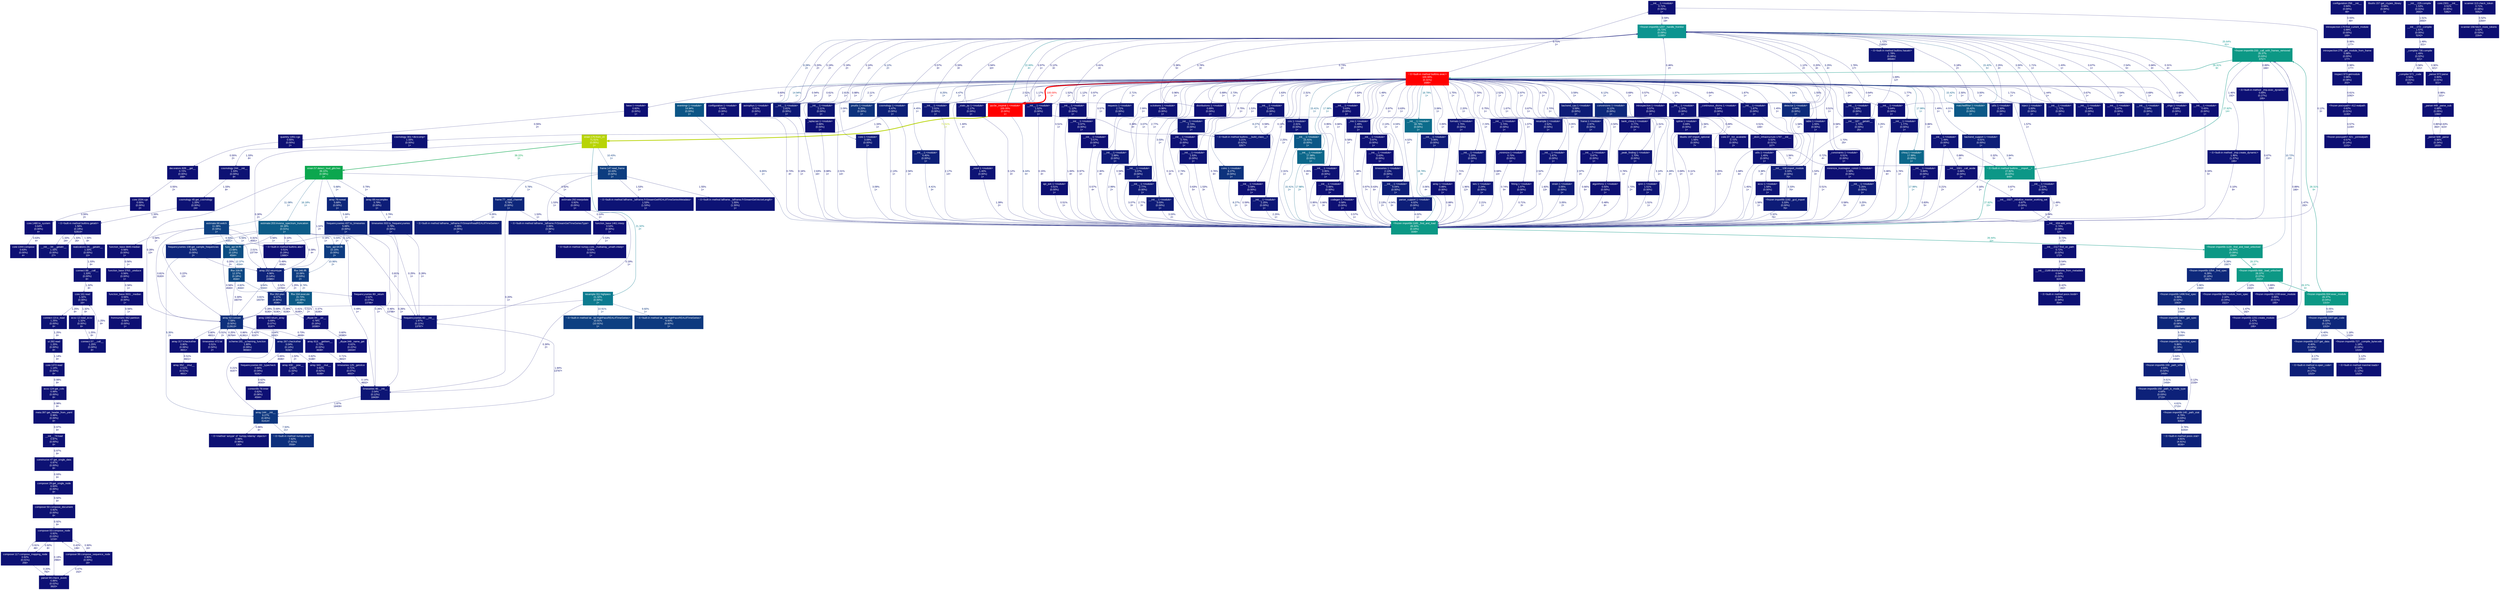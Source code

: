 digraph {
	graph [fontname=Arial, nodesep=0.125, ranksep=0.25];
	node [fontcolor=white, fontname=Arial, height=0, shape=box, style=filled, width=0];
	edge [fontname=Arial];
	23 [color="#0d1074", fontcolor="#ffffff", fontsize="10.00", label="__init__:1:<module>\n0.71%\n(0.00%)\n1×", tooltip="/work/pi_ccapano_umassd_edu/nperla_umassd_edu/envs/pycbc/lib/python3.11/site-packages/numpy/core/__init__.py"];
	23 -> 346 [arrowsize="0.35", color="#0d0f73", fontcolor="#0d0f73", fontsize="10.00", label="0.59%\n19×", labeldistance="0.50", penwidth="0.50"];
	23 -> 1118 [arrowsize="0.35", color="#0d0d73", fontcolor="#0d0d73", fontsize="10.00", label="0.12%\n3×", labeldistance="0.50", penwidth="0.50"];
	34 [color="#0d0f73", fontcolor="#ffffff", fontsize="10.00", label="<frozen posixpath>:421:_joinrealpath\n0.57%\n(0.14%)\n1101×", tooltip="<frozen posixpath>"];
	35 [color="#0d0f74", fontcolor="#ffffff", fontsize="10.00", label="<frozen posixpath>:412:realpath\n0.62%\n(0.01%)\n1100×", tooltip="<frozen posixpath>"];
	35 -> 34 [arrowsize="0.35", color="#0d0f73", fontcolor="#0d0f73", fontsize="10.00", label="0.57%\n1100×", labeldistance="0.50", penwidth="0.50"];
	36 [color="#0d1174", fontcolor="#ffffff", fontsize="10.00", label="inspect:973:getmodule\n0.98%\n(0.08%)\n202×", tooltip="/work/pi_ccapano_umassd_edu/nperla_umassd_edu/envs/pycbc/lib/python3.11/inspect.py"];
	36 -> 35 [arrowsize="0.35", color="#0d0f74", fontcolor="#0d0f74", fontsize="10.00", label="0.61%\n1092×", labeldistance="0.50", penwidth="0.50"];
	67 [color="#0d0f73", fontcolor="#ffffff", fontsize="10.00", label="__init__:2189:distributions_from_metadata\n0.54%\n(0.01%)\n324×", tooltip="/work/pi_ccapano_umassd_edu/nperla_umassd_edu/envs/pycbc/lib/python3.11/site-packages/pkg_resources/__init__.py"];
	67 -> 1670 [arrowsize="0.35", color="#0d0e73", fontcolor="#0d0e73", fontsize="10.00", label="0.42%\n162×", labeldistance="0.50", penwidth="0.50"];
	83 [color="#0d1174", fontcolor="#ffffff", fontsize="10.00", label="libutils:157:get_ctypes_library\n0.94%\n(0.00%)\n5×", tooltip="/work/pi_ccapano_umassd_edu/nperla_umassd_edu/envs/pycbc/lib/python3.11/site-packages/pycbc/libutils.py"];
	86 [color="#0d1074", fontcolor="#ffffff", fontsize="10.00", label="__init__:2117:find_on_path\n0.72%\n(0.02%)\n172×", tooltip="/work/pi_ccapano_umassd_edu/nperla_umassd_edu/envs/pycbc/lib/python3.11/site-packages/pkg_resources/__init__.py"];
	86 -> 67 [arrowsize="0.35", color="#0d0f73", fontcolor="#0d0f73", fontsize="10.00", label="0.54%\n324×", labeldistance="0.50", penwidth="0.50"];
	121 [color="#0d2a7b", fontcolor="#ffffff", fontsize="10.00", label="detector:1:<module>\n6.64%\n(0.00%)\n1×", tooltip="/work/pi_ccapano_umassd_edu/nperla_umassd_edu/envs/pycbc/lib/python3.11/site-packages/pycbc/detector.py"];
	121 -> 346 [arrowsize="0.35", color="#0d1b77", fontcolor="#0d1b77", fontsize="10.00", label="3.25%\n4×", labeldistance="0.50", penwidth="0.50"];
	121 -> 1118 [arrowsize="0.35", color="#0d1b77", fontcolor="#0d1b77", fontsize="10.00", label="3.38%\n2×", labeldistance="0.50", penwidth="0.50"];
	125 [color="#0d1475", fontcolor="#ffffff", fontsize="10.00", label="__init__:1:<module>\n1.83%\n(0.00%)\n1×", tooltip="/work/pi_ccapano_umassd_edu/nperla_umassd_edu/envs/pycbc/lib/python3.11/site-packages/numpy/__init__.py"];
	125 -> 346 [arrowsize="0.35", color="#0d1475", fontcolor="#0d1475", fontsize="10.00", label="1.76%\n17×", labeldistance="0.50", penwidth="0.50"];
	180 [color="#0d1074", fontcolor="#ffffff", fontsize="10.00", label="~:0:<built-in method _imp.exec_dynamic>\n0.89%\n(0.27%)\n195×", tooltip="~"];
	180 -> 1118 [arrowsize="0.35", color="#0d1074", fontcolor="#0d1074", fontsize="10.00", label="0.67%\n25×", labeldistance="0.50", penwidth="0.50"];
	183 [color="#0d1375", fontcolor="#ffffff", fontsize="10.00", label="~:0:<built-in method _imp.create_dynamic>\n1.46%\n(1.37%)\n195×", tooltip="~"];
	183 -> 1118 [arrowsize="0.35", color="#0d0d73", fontcolor="#0d0d73", fontsize="10.00", label="0.10%\n8×", labeldistance="0.50", penwidth="0.50"];
	202 [color="#0d1a77", fontcolor="#ffffff", fontsize="10.00", label="~:0:<built-in method builtins.__build_class__>\n3.21%\n(0.62%)\n3267×", tooltip="~"];
	296 [color="#0d267a", fontcolor="#ffffff", fontsize="10.00", label="<frozen importlib:1604:find_spec\n5.86%\n(0.24%)\n2159×", tooltip="<frozen importlib._bootstrap_external>"];
	296 -> 336 [arrowsize="0.35", color="#0d2179", fontcolor="#0d2179", fontsize="10.00", label="4.64%\n2458×", labeldistance="0.50", penwidth="0.50"];
	296 -> 338 [arrowsize="0.35", color="#0d0d73", fontcolor="#0d0d73", fontsize="10.00", label="0.12%\n2159×", labeldistance="0.50", penwidth="0.50"];
	297 [color="#0d277a", fontcolor="#ffffff", fontsize="10.00", label="<frozen importlib:1464:_get_spec\n5.94%\n(0.06%)\n1564×", tooltip="<frozen importlib._bootstrap_external>"];
	297 -> 296 [arrowsize="0.35", color="#0d267a", fontcolor="#0d267a", fontsize="10.00", label="5.79%\n2069×", labeldistance="0.50", penwidth="0.50"];
	305 [color="#0d277a", fontcolor="#ffffff", fontsize="10.00", label="<frozen importlib:1496:find_spec\n5.96%\n(0.02%)\n1563×", tooltip="<frozen importlib._bootstrap_external>"];
	305 -> 297 [arrowsize="0.35", color="#0d277a", fontcolor="#0d277a", fontsize="10.00", label="5.94%\n1563×", labeldistance="0.50", penwidth="0.50"];
	306 [color="#0d287b", fontcolor="#ffffff", fontsize="10.00", label="<frozen importlib:1054:_find_spec\n6.28%\n(0.16%)\n1567×", tooltip="<frozen importlib._bootstrap>"];
	306 -> 305 [arrowsize="0.35", color="#0d277a", fontcolor="#0d277a", fontsize="10.00", label="5.96%\n1563×", labeldistance="0.50", penwidth="0.50"];
	312 [color="#0d1074", fontcolor="#ffffff", fontsize="10.00", label="<frozen importlib:1239:exec_module\n0.89%\n(0.01%)\n195×", tooltip="<frozen importlib._bootstrap_external>"];
	312 -> 1427 [arrowsize="0.35", color="#0d1074", fontcolor="#0d1074", fontsize="10.00", label="0.89%\n166×", labeldistance="0.50", penwidth="0.50"];
	313 [color="#0c9885", fontcolor="#ffffff", fontsize="10.00", label="<frozen importlib:666:_load_unlocked\n28.37%\n(0.07%)\n1521×", tooltip="<frozen importlib._bootstrap>"];
	313 -> 312 [arrowsize="0.35", color="#0d1074", fontcolor="#0d1074", fontsize="10.00", label="0.89%\n166×", labeldistance="0.50", penwidth="0.50"];
	313 -> 315 [arrowsize="0.35", color="#0d1675", fontcolor="#0d1675", fontsize="10.00", label="2.10%\n1502×", labeldistance="0.50", penwidth="0.50"];
	313 -> 324 [arrowsize="0.53", color="#0c9885", fontcolor="#0c9885", fontsize="10.00", label="28.37%\n9×", labeldistance="1.13", penwidth="1.13"];
	314 [color="#0d1375", fontcolor="#ffffff", fontsize="10.00", label="<frozen importlib:1231:create_module\n1.47%\n(0.01%)\n195×", tooltip="<frozen importlib._bootstrap_external>"];
	314 -> 1427 [arrowsize="0.35", color="#0d1375", fontcolor="#0d1375", fontsize="10.00", label="1.47%\n192×", labeldistance="0.50", penwidth="0.50"];
	315 [color="#0d1675", fontcolor="#ffffff", fontsize="10.00", label="<frozen importlib:566:module_from_spec\n2.10%\n(0.04%)\n1521×", tooltip="<frozen importlib._bootstrap>"];
	315 -> 314 [arrowsize="0.35", color="#0d1375", fontcolor="#0d1375", fontsize="10.00", label="1.47%\n192×", labeldistance="0.50", penwidth="0.50"];
	318 [color="#0d277b", fontcolor="#ffffff", fontsize="10.00", label="<frozen importlib:1007:get_code\n6.05%\n(0.12%)\n1315×", tooltip="<frozen importlib._bootstrap_external>"];
	318 -> 321 [arrowsize="0.35", color="#0d2078", fontcolor="#0d2078", fontsize="10.00", label="4.40%\n1315×", labeldistance="0.50", penwidth="0.50"];
	318 -> 327 [arrowsize="0.35", color="#0d1274", fontcolor="#0d1274", fontsize="10.00", label="1.18%\n1315×", labeldistance="0.50", penwidth="0.50"];
	321 [color="#0d2078", fontcolor="#ffffff", fontsize="10.00", label="<frozen importlib:1127:get_data\n4.40%\n(0.04%)\n1315×", tooltip="<frozen importlib._bootstrap_external>"];
	321 -> 1649 [arrowsize="0.35", color="#0d1f78", fontcolor="#0d1f78", fontsize="10.00", label="4.17%\n1315×", labeldistance="0.50", penwidth="0.50"];
	324 [color="#0c9885", fontcolor="#ffffff", fontsize="10.00", label="<frozen importlib:934:exec_module\n28.37%\n(0.04%)\n1315×", tooltip="<frozen importlib._bootstrap_external>"];
	324 -> 318 [arrowsize="0.35", color="#0d277b", fontcolor="#0d277b", fontsize="10.00", label="6.05%\n1315×", labeldistance="0.50", penwidth="0.50"];
	324 -> 1427 [arrowsize="0.53", color="#0c9885", fontcolor="#0c9885", fontsize="10.00", label="28.31%\n9×", labeldistance="1.13", penwidth="1.13"];
	327 [color="#0d1274", fontcolor="#ffffff", fontsize="10.00", label="<frozen importlib:727:_compile_bytecode\n1.18%\n(0.04%)\n1315×", tooltip="<frozen importlib._bootstrap_external>"];
	327 -> 1729 [arrowsize="0.35", color="#0d1174", fontcolor="#0d1174", fontsize="10.00", label="1.12%\n1315×", labeldistance="0.50", penwidth="0.50"];
	336 [color="#0d2179", fontcolor="#ffffff", fontsize="10.00", label="<frozen importlib:159:_path_isfile\n4.64%\n(0.02%)\n2458×", tooltip="<frozen importlib._bootstrap_external>"];
	336 -> 337 [arrowsize="0.35", color="#0d2179", fontcolor="#0d2179", fontsize="10.00", label="4.61%\n2458×", labeldistance="0.50", penwidth="0.50"];
	337 [color="#0d2179", fontcolor="#ffffff", fontsize="10.00", label="<frozen importlib:150:_path_is_mode_type\n4.64%\n(0.03%)\n2715×", tooltip="<frozen importlib._bootstrap_external>"];
	337 -> 338 [arrowsize="0.35", color="#0d2179", fontcolor="#0d2179", fontsize="10.00", label="4.61%\n2715×", labeldistance="0.50", penwidth="0.50"];
	338 [color="#0d2179", fontcolor="#ffffff", fontsize="10.00", label="<frozen importlib:140:_path_stat\n4.79%\n(0.03%)\n6359×", tooltip="<frozen importlib._bootstrap_external>"];
	338 -> 1665 [arrowsize="0.35", color="#0d2179", fontcolor="#0d2179", fontsize="10.00", label="4.76%\n6359×", labeldistance="0.50", penwidth="0.50"];
	346 [color="#0c9490", fontcolor="#ffffff", fontsize="10.00", label="<frozen importlib:1207:_handle_fromlist\n25.72%\n(0.09%)\n11085×", tooltip="<frozen importlib._bootstrap>"];
	346 -> 1427 [arrowsize="0.51", color="#0c9491", fontcolor="#0c9491", fontsize="10.00", label="25.64%\n61×", labeldistance="1.03", penwidth="1.03"];
	346 -> 2105 [arrowsize="0.35", color="#0d1475", fontcolor="#0d1475", fontsize="10.00", label="1.72%\n21800×", labeldistance="0.50", penwidth="0.50"];
	347 [color="#0c9787", fontcolor="#ffffff", fontsize="10.00", label="~:0:<built-in method builtins.__import__>\n27.82%\n(0.02%)\n849×", tooltip="~"];
	347 -> 1118 [arrowsize="0.53", color="#0c9787", fontcolor="#0c9787", fontsize="10.00", label="27.82%\n15×", labeldistance="1.11", penwidth="1.11"];
	363 [color="#ff0000", fontcolor="#ffffff", fontsize="10.00", label="pycbc_inspiral:1:<module>\n100.00%\n(0.00%)\n1×", tooltip="/work/pi_ccapano_umassd_edu/nperla_umassd_edu/envs/pycbc/bin/pycbc_inspiral"];
	363 -> 346 [arrowsize="0.47", color="#0c808f", fontcolor="#0c808f", fontsize="10.00", label="22.00%\n4×", labeldistance="0.88", penwidth="0.88"];
	363 -> 1118 [arrowsize="0.35", color="#0d297b", fontcolor="#0d297b", fontsize="10.00", label="6.44%\n5×", labeldistance="0.50", penwidth="0.50"];
	363 -> 2136 [arrowsize="0.85", color="#b8d406", fontcolor="#b8d406", fontsize="10.00", label="71.51%\n1×", labeldistance="2.86", penwidth="2.86"];
	396 [color="#0d0f74", fontcolor="#ffffff", fontsize="10.00", label="__init__:1:<module>\n0.65%\n(0.00%)\n1×", tooltip="/work/pi_ccapano_umassd_edu/nperla_umassd_edu/envs/pycbc/lib/python3.11/site-packages/h5py/__init__.py"];
	396 -> 346 [arrowsize="0.35", color="#0d0e73", fontcolor="#0d0e73", fontsize="10.00", label="0.31%\n4×", labeldistance="0.50", penwidth="0.50"];
	396 -> 1118 [arrowsize="0.35", color="#0d0e73", fontcolor="#0d0e73", fontsize="10.00", label="0.33%\n5×", labeldistance="0.50", penwidth="0.50"];
	397 [color="#0d1074", fontcolor="#ffffff", fontsize="10.00", label="array:1:<module>\n0.89%\n(0.00%)\n1×", tooltip="/work/pi_ccapano_umassd_edu/nperla_umassd_edu/envs/pycbc/lib/python3.11/site-packages/pycbc/types/array.py"];
	397 -> 1118 [arrowsize="0.35", color="#0d1074", fontcolor="#0d1074", fontsize="10.00", label="0.88%\n3×", labeldistance="0.50", penwidth="0.50"];
	401 [color="#0d267a", fontcolor="#ffffff", fontsize="10.00", label="frequencyseries:437:to_timeseries\n5.68%\n(0.00%)\n1×", tooltip="/work/pi_ccapano_umassd_edu/nperla_umassd_edu/envs/pycbc/lib/python3.11/site-packages/pycbc/types/frequencyseries.py"];
	401 -> 2210 [arrowsize="0.35", color="#0d0e73", fontcolor="#0d0e73", fontsize="10.00", label="0.26%\n1×", labeldistance="0.50", penwidth="0.50"];
	401 -> 2211 [arrowsize="0.35", color="#0d0e73", fontcolor="#0d0e73", fontsize="10.00", label="0.25%\n1×", labeldistance="0.50", penwidth="0.50"];
	401 -> 2214 [arrowsize="0.35", color="#0d2379", fontcolor="#0d2379", fontsize="10.00", label="5.12%\n1×", labeldistance="0.50", penwidth="0.50"];
	402 [color="#0d1d78", fontcolor="#ffffff", fontsize="10.00", label="timeseries:933:to_frequencyseries\n3.79%\n(0.00%)\n1×", tooltip="/work/pi_ccapano_umassd_edu/nperla_umassd_edu/envs/pycbc/lib/python3.11/site-packages/pycbc/types/timeseries.py"];
	402 -> 2210 [arrowsize="0.35", color="#0d0e73", fontcolor="#0d0e73", fontsize="10.00", label="0.26%\n1×", labeldistance="0.50", penwidth="0.50"];
	402 -> 2211 [arrowsize="0.35", color="#0d0e73", fontcolor="#0d0e73", fontsize="10.00", label="0.26%\n1×", labeldistance="0.50", penwidth="0.50"];
	402 -> 2213 [arrowsize="0.35", color="#0d1a77", fontcolor="#0d1a77", fontsize="10.00", label="3.18%\n1×", labeldistance="0.50", penwidth="0.50"];
	418 [color="#0d1375", fontcolor="#ffffff", fontsize="10.00", label="__init__:1:<module>\n1.52%\n(0.00%)\n1×", tooltip="/work/pi_ccapano_umassd_edu/nperla_umassd_edu/envs/pycbc/lib/python3.11/site-packages/astropy/__init__.py"];
	418 -> 202 [arrowsize="0.35", color="#0d0e73", fontcolor="#0d0e73", fontsize="10.00", label="0.38%\n4×", labeldistance="0.50", penwidth="0.50"];
	418 -> 346 [arrowsize="0.35", color="#0d1174", fontcolor="#0d1174", fontsize="10.00", label="0.97%\n1×", labeldistance="0.50", penwidth="0.50"];
	418 -> 1118 [arrowsize="0.35", color="#0d0d73", fontcolor="#0d0d73", fontsize="10.00", label="0.15%\n4×", labeldistance="0.50", penwidth="0.50"];
	421 [color="#0c5586", fontcolor="#ffffff", fontsize="10.00", label="eventmgr:1:<module>\n14.94%\n(0.00%)\n1×", tooltip="/work/pi_ccapano_umassd_edu/nperla_umassd_edu/envs/pycbc/lib/python3.11/site-packages/pycbc/events/eventmgr.py"];
	421 -> 346 [arrowsize="0.35", color="#0d327d", fontcolor="#0d327d", fontsize="10.00", label="8.28%\n2×", labeldistance="0.50", penwidth="0.50"];
	421 -> 1118 [arrowsize="0.35", color="#0d2a7b", fontcolor="#0d2a7b", fontsize="10.00", label="6.65%\n1×", labeldistance="0.50", penwidth="0.50"];
	422 [color="#0c5887", fontcolor="#ffffff", fontsize="10.00", label="matchedfilter:1:<module>\n15.42%\n(0.00%)\n1×", tooltip="/work/pi_ccapano_umassd_edu/nperla_umassd_edu/envs/pycbc/lib/python3.11/site-packages/pycbc/filter/matchedfilter.py"];
	422 -> 346 [arrowsize="0.39", color="#0c5887", fontcolor="#0c5887", fontsize="10.00", label="15.42%\n5×", labeldistance="0.62", penwidth="0.62"];
	423 [color="#0d1174", fontcolor="#ffffff", fontsize="10.00", label="configuration:1:<module>\n0.94%\n(0.00%)\n1×", tooltip="/work/pi_ccapano_umassd_edu/nperla_umassd_edu/envs/pycbc/lib/python3.11/site-packages/astropy/config/configuration.py"];
	423 -> 346 [arrowsize="0.35", color="#0d0e73", fontcolor="#0d0e73", fontsize="10.00", label="0.20%\n2×", labeldistance="0.50", penwidth="0.50"];
	423 -> 1118 [arrowsize="0.35", color="#0d1074", fontcolor="#0d1074", fontsize="10.00", label="0.73%\n4×", labeldistance="0.50", penwidth="0.50"];
	424 [color="#0d1174", fontcolor="#ffffff", fontsize="10.00", label="configuration:258:__init__\n0.94%\n(0.00%)\n48×", tooltip="/work/pi_ccapano_umassd_edu/nperla_umassd_edu/envs/pycbc/lib/python3.11/site-packages/astropy/config/configuration.py"];
	424 -> 2215 [arrowsize="0.35", color="#0d1174", fontcolor="#0d1174", fontsize="10.00", label="0.93%\n48×", labeldistance="0.50", penwidth="0.50"];
	437 [color="#0d1475", fontcolor="#ffffff", fontsize="10.00", label="formats:1:<module>\n1.75%\n(0.00%)\n1×", tooltip="/work/pi_ccapano_umassd_edu/nperla_umassd_edu/envs/pycbc/lib/python3.11/site-packages/astropy/time/formats.py"];
	437 -> 1118 [arrowsize="0.35", color="#0d1475", fontcolor="#0d1475", fontsize="10.00", label="1.71%\n3×", labeldistance="0.50", penwidth="0.50"];
	449 [color="#0d0f74", fontcolor="#ffffff", fontsize="10.00", label="astrophys:1:<module>\n0.61%\n(0.00%)\n1×", tooltip="/work/pi_ccapano_umassd_edu/nperla_umassd_edu/envs/pycbc/lib/python3.11/site-packages/astropy/units/astrophys.py"];
	449 -> 346 [arrowsize="0.35", color="#0d0e73", fontcolor="#0d0e73", fontsize="10.00", label="0.19%\n2×", labeldistance="0.50", penwidth="0.50"];
	449 -> 1118 [arrowsize="0.35", color="#0d0d73", fontcolor="#0d0d73", fontsize="10.00", label="0.16%\n1×", labeldistance="0.50", penwidth="0.50"];
	463 [color="#0d1976", fontcolor="#ffffff", fontsize="10.00", label="__init__:1:<module>\n2.81%\n(0.00%)\n1×", tooltip="/work/pi_ccapano_umassd_edu/nperla_umassd_edu/envs/pycbc/lib/python3.11/site-packages/astropy/coordinates/builtin_frames/__init__.py"];
	463 -> 346 [arrowsize="0.35", color="#0d0d73", fontcolor="#0d0d73", fontsize="10.00", label="0.18%\n2×", labeldistance="0.50", penwidth="0.50"];
	463 -> 1118 [arrowsize="0.35", color="#0d1876", fontcolor="#0d1876", fontsize="10.00", label="2.63%\n16×", labeldistance="0.50", penwidth="0.50"];
	465 [color="#0d1676", fontcolor="#ffffff", fontsize="10.00", label="utils:1:<module>\n2.30%\n(0.00%)\n1×", tooltip="/work/pi_ccapano_umassd_edu/nperla_umassd_edu/envs/pycbc/lib/python3.11/site-packages/astropy/coordinates/builtin_frames/utils.py"];
	465 -> 346 [arrowsize="0.35", color="#0d1676", fontcolor="#0d1676", fontsize="10.00", label="2.25%\n3×", labeldistance="0.50", penwidth="0.50"];
	467 [color="#0d1676", fontcolor="#ffffff", fontsize="10.00", label="__init__:1:<module>\n2.20%\n(0.00%)\n1×", tooltip="/work/pi_ccapano_umassd_edu/nperla_umassd_edu/envs/pycbc/lib/python3.11/site-packages/astropy/table/__init__.py"];
	467 -> 1118 [arrowsize="0.35", color="#0d1575", fontcolor="#0d1575", fontsize="10.00", label="1.96%\n12×", labeldistance="0.50", penwidth="0.50"];
	468 [color="#0d1676", fontcolor="#ffffff", fontsize="10.00", label="iers:1:<module>\n2.24%\n(0.00%)\n1×", tooltip="/work/pi_ccapano_umassd_edu/nperla_umassd_edu/envs/pycbc/lib/python3.11/site-packages/astropy/utils/iers/iers.py"];
	468 -> 1118 [arrowsize="0.35", color="#0d1676", fontcolor="#0d1676", fontsize="10.00", label="2.21%\n1×", labeldistance="0.50", penwidth="0.50"];
	477 [color="#0d1074", fontcolor="#ffffff", fontsize="10.00", label="__init__:1:<module>\n0.70%\n(0.00%)\n1×", tooltip="/work/pi_ccapano_umassd_edu/nperla_umassd_edu/envs/pycbc/lib/python3.11/site-packages/astropy/io/ascii/__init__.py"];
	477 -> 1118 [arrowsize="0.35", color="#0d1074", fontcolor="#0d1074", fontsize="10.00", label="0.68%\n13×", labeldistance="0.50", penwidth="0.50"];
	507 [color="#0d1675", fontcolor="#ffffff", fontsize="10.00", label="__init__:1:<module>\n2.11%\n(0.00%)\n1×", tooltip="/work/pi_ccapano_umassd_edu/nperla_umassd_edu/envs/pycbc/lib/python3.11/site-packages/scipy/optimize/__init__.py"];
	507 -> 346 [arrowsize="0.35", color="#0d0d73", fontcolor="#0d0d73", fontsize="10.00", label="0.10%\n2×", labeldistance="0.50", penwidth="0.50"];
	507 -> 1118 [arrowsize="0.35", color="#0d1575", fontcolor="#0d1575", fontsize="10.00", label="2.01%\n14×", labeldistance="0.50", penwidth="0.50"];
	508 [color="#0d327d", fontcolor="#ffffff", fontsize="10.00", label="pnutils:1:<module>\n8.25%\n(0.00%)\n1×", tooltip="/work/pi_ccapano_umassd_edu/nperla_umassd_edu/envs/pycbc/lib/python3.11/site-packages/pycbc/pnutils.py"];
	508 -> 346 [arrowsize="0.35", color="#0d287b", fontcolor="#0d287b", fontsize="10.00", label="6.12%\n2×", labeldistance="0.50", penwidth="0.50"];
	508 -> 1118 [arrowsize="0.35", color="#0d1675", fontcolor="#0d1675", fontsize="10.00", label="2.13%\n1×", labeldistance="0.50", penwidth="0.50"];
	510 [color="#0d1074", fontcolor="#ffffff", fontsize="10.00", label="_minimize:1:<module>\n0.75%\n(0.00%)\n1×", tooltip="/work/pi_ccapano_umassd_edu/nperla_umassd_edu/envs/pycbc/lib/python3.11/site-packages/scipy/optimize/_minimize.py"];
	510 -> 1118 [arrowsize="0.35", color="#0d1074", fontcolor="#0d1074", fontsize="10.00", label="0.74%\n9×", labeldistance="0.50", penwidth="0.50"];
	518 [color="#0d287b", fontcolor="#ffffff", fontsize="10.00", label="conversions:1:<module>\n6.12%\n(0.00%)\n1×", tooltip="/work/pi_ccapano_umassd_edu/nperla_umassd_edu/envs/pycbc/lib/python3.11/site-packages/pycbc/conversions.py"];
	518 -> 1118 [arrowsize="0.35", color="#0d2079", fontcolor="#0d2079", fontsize="10.00", label="4.49%\n2×", labeldistance="0.50", penwidth="0.50"];
	518 -> 7471 [arrowsize="0.35", color="#0d1375", fontcolor="#0d1375", fontsize="10.00", label="1.56%\n2×", labeldistance="0.50", penwidth="0.50"];
	526 [color="#0d0f74", fontcolor="#ffffff", fontsize="10.00", label="base:1:<module>\n0.60%\n(0.00%)\n1×", tooltip="/work/pi_ccapano_umassd_edu/nperla_umassd_edu/envs/pycbc/lib/python3.11/site-packages/astropy/cosmology/flrw/base.py"];
	526 -> 3592 [arrowsize="0.35", color="#0d0f73", fontcolor="#0d0f73", fontsize="10.00", label="0.55%\n2×", labeldistance="0.50", penwidth="0.50"];
	528 [color="#0d1174", fontcolor="#ffffff", fontsize="10.00", label="fitting:1:<module>\n1.07%\n(0.00%)\n1×", tooltip="/work/pi_ccapano_umassd_edu/nperla_umassd_edu/envs/pycbc/lib/python3.11/site-packages/astropy/modeling/fitting.py"];
	528 -> 1118 [arrowsize="0.35", color="#0d1074", fontcolor="#0d1074", fontsize="10.00", label="0.71%\n3×", labeldistance="0.50", penwidth="0.50"];
	546 [color="#0d1375", fontcolor="#ffffff", fontsize="10.00", label="__init__:1:<module>\n1.49%\n(0.00%)\n1×", tooltip="/work/pi_ccapano_umassd_edu/nperla_umassd_edu/envs/pycbc/lib/python3.11/site-packages/pkg_resources/__init__.py"];
	546 -> 347 [arrowsize="0.35", color="#0d0e73", fontcolor="#0d0e73", fontsize="10.00", label="0.32%\n5×", labeldistance="0.50", penwidth="0.50"];
	546 -> 1118 [arrowsize="0.35", color="#0d0e73", fontcolor="#0d0e73", fontsize="10.00", label="0.21%\n2×", labeldistance="0.50", penwidth="0.50"];
	546 -> 3819 [arrowsize="0.35", color="#0d1074", fontcolor="#0d1074", fontsize="10.00", label="0.88%\n2×", labeldistance="0.50", penwidth="0.50"];
	552 [color="#0d1776", fontcolor="#ffffff", fontsize="10.00", label="__init__:1:<module>\n2.51%\n(0.00%)\n1×", tooltip="/work/pi_ccapano_umassd_edu/nperla_umassd_edu/envs/pycbc/lib/python3.11/site-packages/scipy/signal/__init__.py"];
	552 -> 346 [arrowsize="0.35", color="#0d0e73", fontcolor="#0d0e73", fontsize="10.00", label="0.33%\n3×", labeldistance="0.50", penwidth="0.50"];
	552 -> 1118 [arrowsize="0.35", color="#0d1676", fontcolor="#0d1676", fontsize="10.00", label="2.17%\n14×", labeldistance="0.50", penwidth="0.50"];
	553 [color="#0d1776", fontcolor="#ffffff", fontsize="10.00", label="resample:1:<module>\n2.52%\n(0.00%)\n1×", tooltip="/work/pi_ccapano_umassd_edu/nperla_umassd_edu/envs/pycbc/lib/python3.11/site-packages/pycbc/filter/resample.py"];
	553 -> 1118 [arrowsize="0.35", color="#0d1776", fontcolor="#0d1776", fontsize="10.00", label="2.52%\n1×", labeldistance="0.50", penwidth="0.50"];
	564 [color="#0d1475", fontcolor="#ffffff", fontsize="10.00", label="__init__:1:<module>\n1.67%\n(0.00%)\n1×", tooltip="/work/pi_ccapano_umassd_edu/nperla_umassd_edu/envs/pycbc/lib/python3.11/site-packages/scipy/stats/__init__.py"];
	564 -> 1118 [arrowsize="0.35", color="#0d1375", fontcolor="#0d1375", fontsize="10.00", label="1.60%\n13×", labeldistance="0.50", penwidth="0.50"];
	565 [color="#0d1274", fontcolor="#ffffff", fontsize="10.00", label="_stats_py:1:<module>\n1.17%\n(0.00%)\n1×", tooltip="/work/pi_ccapano_umassd_edu/nperla_umassd_edu/envs/pycbc/lib/python3.11/site-packages/scipy/stats/_stats_py.py"];
	565 -> 346 [arrowsize="0.35", color="#0d1174", fontcolor="#0d1174", fontsize="10.00", label="0.94%\n10×", labeldistance="0.50", penwidth="0.50"];
	565 -> 1118 [arrowsize="0.35", color="#0d0d73", fontcolor="#0d0d73", fontsize="10.00", label="0.12%\n3×", labeldistance="0.50", penwidth="0.50"];
	567 [color="#0d0f74", fontcolor="#ffffff", fontsize="10.00", label="_continuous_distns:1:<module>\n0.64%\n(0.00%)\n1×", tooltip="/work/pi_ccapano_umassd_edu/nperla_umassd_edu/envs/pycbc/lib/python3.11/site-packages/scipy/stats/_continuous_distns.py"];
	567 -> 3007 [arrowsize="0.35", color="#0d0f73", fontcolor="#0d0f73", fontsize="10.00", label="0.51%\n106×", labeldistance="0.50", penwidth="0.50"];
	568 [color="#0d1174", fontcolor="#ffffff", fontsize="10.00", label="__init__:1:<module>\n1.12%\n(0.00%)\n1×", tooltip="/work/pi_ccapano_umassd_edu/nperla_umassd_edu/envs/pycbc/lib/python3.11/site-packages/requests/__init__.py"];
	568 -> 346 [arrowsize="0.35", color="#0d0d73", fontcolor="#0d0d73", fontsize="10.00", label="0.12%\n3×", labeldistance="0.50", penwidth="0.50"];
	568 -> 1118 [arrowsize="0.35", color="#0d1174", fontcolor="#0d1174", fontsize="10.00", label="1.00%\n4×", labeldistance="0.50", penwidth="0.50"];
	588 [color="#0d1a77", fontcolor="#ffffff", fontsize="10.00", label="strain:1:<module>\n3.05%\n(0.00%)\n1×", tooltip="/work/pi_ccapano_umassd_edu/nperla_umassd_edu/envs/pycbc/lib/python3.11/site-packages/pycbc/strain/strain.py"];
	588 -> 1118 [arrowsize="0.35", color="#0d1a77", fontcolor="#0d1a77", fontsize="10.00", label="3.05%\n2×", labeldistance="0.50", penwidth="0.50"];
	589 [color="#0d1977", fontcolor="#ffffff", fontsize="10.00", label="frame:1:<module>\n2.97%\n(0.00%)\n1×", tooltip="/work/pi_ccapano_umassd_edu/nperla_umassd_edu/envs/pycbc/lib/python3.11/site-packages/pycbc/frame/frame.py"];
	589 -> 1118 [arrowsize="0.35", color="#0d1977", fontcolor="#0d1977", fontsize="10.00", label="2.97%\n2×", labeldistance="0.50", penwidth="0.50"];
	590 [color="#0d1977", fontcolor="#ffffff", fontsize="10.00", label="inject:1:<module>\n3.00%\n(0.00%)\n1×", tooltip="/work/pi_ccapano_umassd_edu/nperla_umassd_edu/envs/pycbc/lib/python3.11/site-packages/pycbc/inject/inject.py"];
	590 -> 346 [arrowsize="0.35", color="#0d1977", fontcolor="#0d1977", fontsize="10.00", label="3.00%\n7×", labeldistance="0.50", penwidth="0.50"];
	591 [color="#0d1876", fontcolor="#ffffff", fontsize="10.00", label="requests:1:<module>\n2.71%\n(0.00%)\n1×", tooltip="/work/pi_ccapano_umassd_edu/nperla_umassd_edu/envs/pycbc/lib/python3.11/site-packages/igwn_auth_utils/requests.py"];
	591 -> 346 [arrowsize="0.35", color="#0d0e73", fontcolor="#0d0e73", fontsize="10.00", label="0.41%\n3×", labeldistance="0.50", penwidth="0.50"];
	591 -> 1118 [arrowsize="0.35", color="#0d1676", fontcolor="#0d1676", fontsize="10.00", label="2.30%\n4×", labeldistance="0.50", penwidth="0.50"];
	601 [color="#0d1074", fontcolor="#ffffff", fontsize="10.00", label="__init__:1:<module>\n0.67%\n(0.00%)\n1×", tooltip="/work/pi_ccapano_umassd_edu/nperla_umassd_edu/envs/pycbc/lib/python3.11/site-packages/urllib3/__init__.py"];
	601 -> 1118 [arrowsize="0.35", color="#0d0f74", fontcolor="#0d0f74", fontsize="10.00", label="0.66%\n6×", labeldistance="0.50", penwidth="0.50"];
	614 [color="#0d0f73", fontcolor="#ffffff", fontsize="10.00", label="algorithms:1:<module>\n0.50%\n(0.00%)\n1×", tooltip="/work/pi_ccapano_umassd_edu/nperla_umassd_edu/envs/pycbc/lib/python3.11/site-packages/jwt/algorithms.py"];
	614 -> 1118 [arrowsize="0.35", color="#0d0f73", fontcolor="#0d0f73", fontsize="10.00", label="0.48%\n8×", labeldistance="0.50", penwidth="0.50"];
	615 [color="#0d1174", fontcolor="#ffffff", fontsize="10.00", label="scitokens:1:<module>\n0.96%\n(0.00%)\n1×", tooltip="/work/pi_ccapano_umassd_edu/nperla_umassd_edu/envs/pycbc/lib/python3.11/site-packages/scitokens/scitokens.py"];
	615 -> 346 [arrowsize="0.35", color="#0d0e73", fontcolor="#0d0e73", fontsize="10.00", label="0.36%\n5×", labeldistance="0.50", penwidth="0.50"];
	615 -> 1118 [arrowsize="0.35", color="#0d0f74", fontcolor="#0d0f74", fontsize="10.00", label="0.59%\n2×", labeldistance="0.50", penwidth="0.50"];
	689 [color="#0d1074", fontcolor="#ffffff", fontsize="10.00", label="bank_chisq:1:<module>\n0.77%\n(0.00%)\n1×", tooltip="/work/pi_ccapano_umassd_edu/nperla_umassd_edu/envs/pycbc/lib/python3.11/site-packages/pycbc/vetoes/bank_chisq.py"];
	689 -> 1118 [arrowsize="0.35", color="#0d1074", fontcolor="#0d1074", fontsize="10.00", label="0.76%\n1×", labeldistance="0.50", penwidth="0.50"];
	724 [color="#0d1475", fontcolor="#ffffff", fontsize="10.00", label="_peak_finding:1:<module>\n1.70%\n(0.00%)\n1×", tooltip="/work/pi_ccapano_umassd_edu/nperla_umassd_edu/envs/pycbc/lib/python3.11/site-packages/scipy/signal/_peak_finding.py"];
	724 -> 1118 [arrowsize="0.35", color="#0d1475", fontcolor="#0d1475", fontsize="10.00", label="1.70%\n2×", labeldistance="0.50", penwidth="0.50"];
	743 [color="#0d1074", fontcolor="#ffffff", fontsize="10.00", label="distributions:1:<module>\n0.89%\n(0.00%)\n1×", tooltip="/work/pi_ccapano_umassd_edu/nperla_umassd_edu/envs/pycbc/lib/python3.11/site-packages/scipy/stats/distributions.py"];
	743 -> 346 [arrowsize="0.35", color="#0d1074", fontcolor="#0d1074", fontsize="10.00", label="0.78%\n3×", labeldistance="0.50", penwidth="0.50"];
	743 -> 1118 [arrowsize="0.35", color="#0d0d73", fontcolor="#0d0d73", fontsize="10.00", label="0.11%\n3×", labeldistance="0.50", penwidth="0.50"];
	761 [color="#0d1375", fontcolor="#ffffff", fontsize="10.00", label="qnm:1:<module>\n1.51%\n(0.00%)\n1×", tooltip="/work/pi_ccapano_umassd_edu/nperla_umassd_edu/envs/pycbc/lib/python3.11/site-packages/pykerr/qnm.py"];
	761 -> 1118 [arrowsize="0.35", color="#0d1375", fontcolor="#0d1375", fontsize="10.00", label="1.51%\n1×", labeldistance="0.50", penwidth="0.50"];
	771 [color="#0d1074", fontcolor="#ffffff", fontsize="10.00", label="spline:1:<module>\n0.69%\n(0.00%)\n1×", tooltip="/work/pi_ccapano_umassd_edu/nperla_umassd_edu/envs/pycbc/lib/python3.11/site-packages/astropy/modeling/spline.py"];
	771 -> 1118 [arrowsize="0.35", color="#0d1074", fontcolor="#0d1074", fontsize="10.00", label="0.69%\n1×", labeldistance="0.50", penwidth="0.50"];
	772 [color="#0d1475", fontcolor="#ffffff", fontsize="10.00", label="__init__:1:<module>\n1.71%\n(0.00%)\n1×", tooltip="/work/pi_ccapano_umassd_edu/nperla_umassd_edu/envs/pycbc/lib/python3.11/site-packages/astropy/cosmology/io/__init__.py"];
	772 -> 346 [arrowsize="0.35", color="#0d1475", fontcolor="#0d1475", fontsize="10.00", label="1.71%\n1×", labeldistance="0.50", penwidth="0.50"];
	773 [color="#0d1375", fontcolor="#ffffff", fontsize="10.00", label="__init__:1:<module>\n1.44%\n(0.00%)\n1×", tooltip="/work/pi_ccapano_umassd_edu/nperla_umassd_edu/envs/pycbc/lib/python3.11/site-packages/astropy/modeling/__init__.py"];
	773 -> 346 [arrowsize="0.35", color="#0d1375", fontcolor="#0d1375", fontsize="10.00", label="1.43%\n1×", labeldistance="0.50", penwidth="0.50"];
	774 [color="#0d1375", fontcolor="#ffffff", fontsize="10.00", label="utils:1:<module>\n1.45%\n(0.00%)\n1×", tooltip="/work/pi_ccapano_umassd_edu/nperla_umassd_edu/envs/pycbc/lib/python3.11/site-packages/astropy/cosmology/io/utils.py"];
	774 -> 1118 [arrowsize="0.35", color="#0d1375", fontcolor="#0d1375", fontsize="10.00", label="1.45%\n1×", labeldistance="0.50", penwidth="0.50"];
	775 [color="#0d1375", fontcolor="#ffffff", fontsize="10.00", label="ecsv:1:<module>\n1.58%\n(0.00%)\n1×", tooltip="/work/pi_ccapano_umassd_edu/nperla_umassd_edu/envs/pycbc/lib/python3.11/site-packages/astropy/cosmology/io/ecsv.py"];
	775 -> 1118 [arrowsize="0.35", color="#0d1375", fontcolor="#0d1375", fontsize="10.00", label="1.56%\n1×", labeldistance="0.50", penwidth="0.50"];
	776 [color="#0d1375", fontcolor="#ffffff", fontsize="10.00", label="table:1:<module>\n1.55%\n(0.00%)\n1×", tooltip="/work/pi_ccapano_umassd_edu/nperla_umassd_edu/envs/pycbc/lib/python3.11/site-packages/astropy/cosmology/io/table.py"];
	776 -> 1118 [arrowsize="0.35", color="#0d1375", fontcolor="#0d1375", fontsize="10.00", label="1.53%\n3×", labeldistance="0.50", penwidth="0.50"];
	781 [color="#0d0f74", fontcolor="#ffffff", fontsize="10.00", label="__init__:1:<module>\n0.63%\n(0.00%)\n1×", tooltip="/work/pi_ccapano_umassd_edu/nperla_umassd_edu/envs/pycbc/lib/python3.11/site-packages/astropy/nddata/__init__.py"];
	781 -> 202 [arrowsize="0.35", color="#0d0e73", fontcolor="#0d0e73", fontsize="10.00", label="0.19%\n1×", labeldistance="0.50", penwidth="0.50"];
	781 -> 1118 [arrowsize="0.35", color="#0d0f73", fontcolor="#0d0f73", fontsize="10.00", label="0.45%\n5×", labeldistance="0.50", penwidth="0.50"];
	812 [color="#0d0f74", fontcolor="#ffffff", fontsize="10.00", label="__init__:1:<module>\n0.67%\n(0.00%)\n1×", tooltip="/work/pi_ccapano_umassd_edu/nperla_umassd_edu/envs/pycbc/lib/python3.11/site-packages/astropy/cosmology/flrw/__init__.py"];
	812 -> 346 [arrowsize="0.35", color="#0d0f74", fontcolor="#0d0f74", fontsize="10.00", label="0.67%\n1×", labeldistance="0.50", penwidth="0.50"];
	851 [color="#0d1776", fontcolor="#ffffff", fontsize="10.00", label="__init__:1:<module>\n2.54%\n(0.00%)\n1×", tooltip="/work/pi_ccapano_umassd_edu/nperla_umassd_edu/envs/pycbc/lib/python3.11/site-packages/astropy/cosmology/__init__.py"];
	851 -> 346 [arrowsize="0.35", color="#0d1776", fontcolor="#0d1776", fontsize="10.00", label="2.54%\n5×", labeldistance="0.50", penwidth="0.50"];
	863 [color="#0d0f74", fontcolor="#ffffff", fontsize="10.00", label="__init__:1:<module>\n0.64%\n(0.00%)\n1×", tooltip="/work/pi_ccapano_umassd_edu/nperla_umassd_edu/envs/pycbc/lib/python3.11/site-packages/scipy/spatial/__init__.py"];
	863 -> 346 [arrowsize="0.35", color="#0d0d73", fontcolor="#0d0d73", fontsize="10.00", label="0.18%\n2×", labeldistance="0.50", penwidth="0.50"];
	863 -> 1118 [arrowsize="0.35", color="#0d0f73", fontcolor="#0d0f73", fontsize="10.00", label="0.46%\n6×", labeldistance="0.50", penwidth="0.50"];
	874 [color="#0d1074", fontcolor="#ffffff", fontsize="10.00", label="_shgo:1:<module>\n0.69%\n(0.00%)\n1×", tooltip="/work/pi_ccapano_umassd_edu/nperla_umassd_edu/envs/pycbc/lib/python3.11/site-packages/scipy/optimize/_shgo.py"];
	874 -> 346 [arrowsize="0.35", color="#0d0f74", fontcolor="#0d0f74", fontsize="10.00", label="0.66%\n3×", labeldistance="0.50", penwidth="0.50"];
	880 [color="#0d2078", fontcolor="#ffffff", fontsize="10.00", label="cosmology:1:<module>\n4.47%\n(0.00%)\n1×", tooltip="/work/pi_ccapano_umassd_edu/nperla_umassd_edu/envs/pycbc/lib/python3.11/site-packages/pycbc/cosmology.py"];
	880 -> 346 [arrowsize="0.35", color="#0d0f73", fontcolor="#0d0f73", fontsize="10.00", label="0.57%\n3×", labeldistance="0.50", penwidth="0.50"];
	880 -> 1118 [arrowsize="0.35", color="#0d1876", fontcolor="#0d1876", fontsize="10.00", label="2.56%\n1×", labeldistance="0.50", penwidth="0.50"];
	880 -> 5344 [arrowsize="0.35", color="#0d1274", fontcolor="#0d1274", fontsize="10.00", label="1.33%\n1×", labeldistance="0.50", penwidth="0.50"];
	908 [color="#0d0f73", fontcolor="#ffffff", fontsize="10.00", label="_constraints:1:<module>\n0.51%\n(0.00%)\n1×", tooltip="/work/pi_ccapano_umassd_edu/nperla_umassd_edu/envs/pycbc/lib/python3.11/site-packages/scipy/optimize/_constraints.py"];
	908 -> 1118 [arrowsize="0.35", color="#0d0f73", fontcolor="#0d0f73", fontsize="10.00", label="0.51%\n1×", labeldistance="0.50", penwidth="0.50"];
	909 [color="#0d0f73", fontcolor="#ffffff", fontsize="10.00", label="minimize_trustregion_constr:1:<module>\n0.58%\n(0.00%)\n1×", tooltip="/work/pi_ccapano_umassd_edu/nperla_umassd_edu/envs/pycbc/lib/python3.11/site-packages/scipy/optimize/_trustregion_constr/minimize_trustregion_constr.py"];
	909 -> 1118 [arrowsize="0.35", color="#0d0f73", fontcolor="#0d0f73", fontsize="10.00", label="0.58%\n5×", labeldistance="0.50", penwidth="0.50"];
	970 [color="#0d1b77", fontcolor="#ffffff", fontsize="10.00", label="__init__:1:<module>\n3.25%\n(0.00%)\n1×", tooltip="/work/pi_ccapano_umassd_edu/nperla_umassd_edu/envs/pycbc/lib/python3.11/site-packages/astropy/coordinates/__init__.py"];
	970 -> 1118 [arrowsize="0.35", color="#0d1b77", fontcolor="#0d1b77", fontsize="10.00", label="3.25%\n10×", labeldistance="0.50", penwidth="0.50"];
	977 [color="#0d1475", fontcolor="#ffffff", fontsize="10.00", label="__init__:1:<module>\n1.77%\n(0.00%)\n1×", tooltip="/work/pi_ccapano_umassd_edu/nperla_umassd_edu/envs/pycbc/lib/python3.11/site-packages/astropy/time/__init__.py"];
	977 -> 1118 [arrowsize="0.35", color="#0d1475", fontcolor="#0d1475", fontsize="10.00", label="1.76%\n1×", labeldistance="0.50", penwidth="0.50"];
	981 [color="#0d1475", fontcolor="#ffffff", fontsize="10.00", label="__init__:1:<module>\n1.63%\n(0.00%)\n1×", tooltip="/work/pi_ccapano_umassd_edu/nperla_umassd_edu/envs/pycbc/lib/python3.11/site-packages/astropy/units/__init__.py"];
	981 -> 346 [arrowsize="0.35", color="#0d1074", fontcolor="#0d1074", fontsize="10.00", label="0.73%\n2×", labeldistance="0.50", penwidth="0.50"];
	981 -> 1118 [arrowsize="0.35", color="#0d1074", fontcolor="#0d1074", fontsize="10.00", label="0.76%\n6×", labeldistance="0.50", penwidth="0.50"];
	986 [color="#0d0f73", fontcolor="#ffffff", fontsize="10.00", label="core:1534:cgs\n0.55%\n(0.00%)\n2×", tooltip="/work/pi_ccapano_umassd_edu/nperla_umassd_edu/envs/pycbc/lib/python3.11/site-packages/astropy/units/core.py"];
	986 -> 2655 [arrowsize="0.35", color="#0d0f73", fontcolor="#0d0f73", fontsize="10.00", label="0.55%\n2×", labeldistance="0.50", penwidth="0.50"];
	997 [color="#0d0f73", fontcolor="#ffffff", fontsize="10.00", label="introspection:1:<module>\n0.57%\n(0.00%)\n1×", tooltip="/work/pi_ccapano_umassd_edu/nperla_umassd_edu/envs/pycbc/lib/python3.11/site-packages/astropy/utils/introspection.py"];
	997 -> 346 [arrowsize="0.35", color="#0d0f73", fontcolor="#0d0f73", fontsize="10.00", label="0.46%\n2×", labeldistance="0.50", penwidth="0.50"];
	997 -> 1118 [arrowsize="0.35", color="#0d0d73", fontcolor="#0d0d73", fontsize="10.00", label="0.11%\n1×", labeldistance="0.50", penwidth="0.50"];
	999 [color="#0c678a", fontcolor="#ffffff", fontsize="10.00", label="chisq:1:<module>\n17.99%\n(0.00%)\n1×", tooltip="/work/pi_ccapano_umassd_edu/nperla_umassd_edu/envs/pycbc/lib/python3.11/site-packages/pycbc/vetoes/chisq.py"];
	999 -> 1118 [arrowsize="0.42", color="#0c678a", fontcolor="#0c678a", fontsize="10.00", label="17.99%\n1×", labeldistance="0.72", penwidth="0.72"];
	1055 [color="#0d1074", fontcolor="#ffffff", fontsize="10.00", label="__init__:1:<module>\n0.86%\n(0.00%)\n1×", tooltip="/work/pi_ccapano_umassd_edu/nperla_umassd_edu/envs/pycbc/lib/python3.11/site-packages/scipy/sparse/linalg/__init__.py"];
	1055 -> 1118 [arrowsize="0.35", color="#0d1074", fontcolor="#0d1074", fontsize="10.00", label="0.83%\n5×", labeldistance="0.50", penwidth="0.50"];
	1076 [color="#0d1275", fontcolor="#ffffff", fontsize="10.00", label="__init__:1:<module>\n1.37%\n(0.00%)\n1×", tooltip="/work/pi_ccapano_umassd_edu/nperla_umassd_edu/envs/pycbc/lib/python3.11/site-packages/scipy/sparse/__init__.py"];
	1076 -> 346 [arrowsize="0.35", color="#0d1174", fontcolor="#0d1174", fontsize="10.00", label="1.12%\n2×", labeldistance="0.50", penwidth="0.50"];
	1076 -> 1118 [arrowsize="0.35", color="#0d0e73", fontcolor="#0d0e73", fontsize="10.00", label="0.25%\n11×", labeldistance="0.50", penwidth="0.50"];
	1082 [color="#0d1375", fontcolor="#ffffff", fontsize="10.00", label="__init__:1:<module>\n1.57%\n(0.00%)\n1×", tooltip="/work/pi_ccapano_umassd_edu/nperla_umassd_edu/envs/pycbc/lib/python3.11/site-packages/scipy/io/matlab/__init__.py"];
	1082 -> 1118 [arrowsize="0.35", color="#0d1375", fontcolor="#0d1375", fontsize="10.00", label="1.49%\n1×", labeldistance="0.50", penwidth="0.50"];
	1083 [color="#0d1575", fontcolor="#ffffff", fontsize="10.00", label="__init__:1:<module>\n1.87%\n(0.00%)\n1×", tooltip="/work/pi_ccapano_umassd_edu/nperla_umassd_edu/envs/pycbc/lib/python3.11/site-packages/scipy/io/__init__.py"];
	1083 -> 346 [arrowsize="0.35", color="#0d0e73", fontcolor="#0d0e73", fontsize="10.00", label="0.20%\n3×", labeldistance="0.50", penwidth="0.50"];
	1083 -> 1118 [arrowsize="0.35", color="#0d1475", fontcolor="#0d1475", fontsize="10.00", label="1.68%\n6×", labeldistance="0.50", penwidth="0.50"];
	1085 [color="#0d1074", fontcolor="#ffffff", fontsize="10.00", label="_laplacian:1:<module>\n0.88%\n(0.00%)\n1×", tooltip="/work/pi_ccapano_umassd_edu/nperla_umassd_edu/envs/pycbc/lib/python3.11/site-packages/scipy/sparse/csgraph/_laplacian.py"];
	1085 -> 1118 [arrowsize="0.35", color="#0d1074", fontcolor="#0d1074", fontsize="10.00", label="0.88%\n1×", labeldistance="0.50", penwidth="0.50"];
	1091 [color="#0d1a77", fontcolor="#ffffff", fontsize="10.00", label="core:1:<module>\n3.09%\n(0.00%)\n1×", tooltip="/work/pi_ccapano_umassd_edu/nperla_umassd_edu/envs/pycbc/lib/python3.11/site-packages/pycbc/fft/core.py"];
	1091 -> 1118 [arrowsize="0.35", color="#0d1a77", fontcolor="#0d1a77", fontsize="10.00", label="3.09%\n1×", labeldistance="0.50", penwidth="0.50"];
	1116 [color="#0d1b77", fontcolor="#ffffff", fontsize="10.00", label="<frozen importlib:1192:_gcd_import\n3.33%\n(0.00%)\n76×", tooltip="<frozen importlib._bootstrap>"];
	1116 -> 1118 [arrowsize="0.35", color="#0d1b77", fontcolor="#0d1b77", fontsize="10.00", label="3.32%\n76×", labeldistance="0.50", penwidth="0.50"];
	1117 [color="#0d1b77", fontcolor="#ffffff", fontsize="10.00", label="__init__:108:import_module\n3.33%\n(0.00%)\n76×", tooltip="/work/pi_ccapano_umassd_edu/nperla_umassd_edu/envs/pycbc/lib/python3.11/importlib/__init__.py"];
	1117 -> 1116 [arrowsize="0.35", color="#0d1b77", fontcolor="#0d1b77", fontsize="10.00", label="3.33%\n76×", labeldistance="0.50", penwidth="0.50"];
	1118 [color="#0c9885", fontcolor="#ffffff", fontsize="10.00", label="<frozen importlib:1165:_find_and_load\n28.44%\n(0.10%)\n1648×", tooltip="<frozen importlib._bootstrap>"];
	1118 -> 1309 [arrowsize="0.53", color="#0c9885", fontcolor="#0c9885", fontsize="10.00", label="28.44%\n10×", labeldistance="1.14", penwidth="1.14"];
	1129 [color="#0d2078", fontcolor="#ffffff", fontsize="10.00", label="__init__:1:<module>\n4.45%\n(0.00%)\n1×", tooltip="/work/pi_ccapano_umassd_edu/nperla_umassd_edu/envs/pycbc/lib/python3.11/site-packages/pycbc/__init__.py"];
	1129 -> 1118 [arrowsize="0.35", color="#0d2078", fontcolor="#0d2078", fontsize="10.00", label="4.41%\n3×", labeldistance="0.50", penwidth="0.50"];
	1130 [color="#0d1e78", fontcolor="#ffffff", fontsize="10.00", label="backend_support:1:<module>\n4.01%\n(0.00%)\n1×", tooltip="/work/pi_ccapano_umassd_edu/nperla_umassd_edu/envs/pycbc/lib/python3.11/site-packages/pycbc/fft/backend_support.py"];
	1130 -> 347 [arrowsize="0.35", color="#0d1d78", fontcolor="#0d1d78", fontsize="10.00", label="3.84%\n3×", labeldistance="0.50", penwidth="0.50"];
	1130 -> 1118 [arrowsize="0.35", color="#0d0d73", fontcolor="#0d0d73", fontsize="10.00", label="0.16%\n1×", labeldistance="0.50", penwidth="0.50"];
	1137 [color="#0d1375", fontcolor="#ffffff", fontsize="10.00", label="_mio4:1:<module>\n1.40%\n(0.00%)\n1×", tooltip="/work/pi_ccapano_umassd_edu/nperla_umassd_edu/envs/pycbc/lib/python3.11/site-packages/scipy/io/matlab/_mio4.py"];
	1137 -> 1118 [arrowsize="0.35", color="#0d1375", fontcolor="#0d1375", fontsize="10.00", label="1.39%\n2×", labeldistance="0.50", penwidth="0.50"];
	1180 [color="#0d0f73", fontcolor="#ffffff", fontsize="10.00", label="api_jwk:1:<module>\n0.51%\n(0.00%)\n1×", tooltip="/work/pi_ccapano_umassd_edu/nperla_umassd_edu/envs/pycbc/lib/python3.11/site-packages/jwt/api_jwk.py"];
	1180 -> 1118 [arrowsize="0.35", color="#0d0f73", fontcolor="#0d0f73", fontsize="10.00", label="0.51%\n1×", labeldistance="0.50", penwidth="0.50"];
	1181 [color="#0d1174", fontcolor="#ffffff", fontsize="10.00", label="__init__:1:<module>\n0.97%\n(0.00%)\n1×", tooltip="/work/pi_ccapano_umassd_edu/nperla_umassd_edu/envs/pycbc/lib/python3.11/site-packages/scitokens/__init__.py"];
	1181 -> 1118 [arrowsize="0.35", color="#0d1174", fontcolor="#0d1174", fontsize="10.00", label="0.97%\n1×", labeldistance="0.50", penwidth="0.50"];
	1186 [color="#0d0f73", fontcolor="#ffffff", fontsize="10.00", label="__init__:1:<module>\n0.57%\n(0.00%)\n1×", tooltip="/work/pi_ccapano_umassd_edu/nperla_umassd_edu/envs/pycbc/lib/python3.11/site-packages/jwt/__init__.py"];
	1186 -> 1118 [arrowsize="0.35", color="#0d0f73", fontcolor="#0d0f73", fontsize="10.00", label="0.57%\n4×", labeldistance="0.50", penwidth="0.50"];
	1191 [color="#0d1977", fontcolor="#ffffff", fontsize="10.00", label="__init__:1:<module>\n2.99%\n(0.00%)\n1×", tooltip="/work/pi_ccapano_umassd_edu/nperla_umassd_edu/envs/pycbc/lib/python3.11/site-packages/pycbc/frame/__init__.py"];
	1191 -> 1118 [arrowsize="0.35", color="#0d1977", fontcolor="#0d1977", fontsize="10.00", label="2.99%\n2×", labeldistance="0.50", penwidth="0.50"];
	1194 [color="#0d1a77", fontcolor="#ffffff", fontsize="10.00", label="__init__:1:<module>\n3.07%\n(0.00%)\n1×", tooltip="/work/pi_ccapano_umassd_edu/nperla_umassd_edu/envs/pycbc/lib/python3.11/site-packages/pycbc/strain/__init__.py"];
	1194 -> 1118 [arrowsize="0.35", color="#0d1a77", fontcolor="#0d1a77", fontsize="10.00", label="3.07%\n3×", labeldistance="0.50", penwidth="0.50"];
	1197 [color="#0d1876", fontcolor="#ffffff", fontsize="10.00", label="__init__:1:<module>\n2.77%\n(0.00%)\n1×", tooltip="/work/pi_ccapano_umassd_edu/nperla_umassd_edu/envs/pycbc/lib/python3.11/site-packages/gwdatafind/__init__.py"];
	1197 -> 1118 [arrowsize="0.35", color="#0d1876", fontcolor="#0d1876", fontsize="10.00", label="2.77%\n3×", labeldistance="0.50", penwidth="0.50"];
	1200 [color="#0d1a77", fontcolor="#ffffff", fontsize="10.00", label="__init__:1:<module>\n3.03%\n(0.00%)\n1×", tooltip="/work/pi_ccapano_umassd_edu/nperla_umassd_edu/envs/pycbc/lib/python3.11/site-packages/pycbc/inject/__init__.py"];
	1200 -> 1118 [arrowsize="0.35", color="#0d1a77", fontcolor="#0d1a77", fontsize="10.00", label="3.03%\n2×", labeldistance="0.50", penwidth="0.50"];
	1202 [color="#0d1876", fontcolor="#ffffff", fontsize="10.00", label="__init__:1:<module>\n2.73%\n(0.00%)\n1×", tooltip="/work/pi_ccapano_umassd_edu/nperla_umassd_edu/envs/pycbc/lib/python3.11/site-packages/igwn_auth_utils/__init__.py"];
	1202 -> 1118 [arrowsize="0.35", color="#0d1876", fontcolor="#0d1876", fontsize="10.00", label="2.73%\n3×", labeldistance="0.50", penwidth="0.50"];
	1207 [color="#0d1074", fontcolor="#ffffff", fontsize="10.00", label="__init__:1:<module>\n0.75%\n(0.00%)\n1×", tooltip="/work/pi_ccapano_umassd_edu/nperla_umassd_edu/envs/pycbc/lib/python3.11/site-packages/pycbc/waveform/__init__.py"];
	1207 -> 1118 [arrowsize="0.35", color="#0d0f74", fontcolor="#0d0f74", fontsize="10.00", label="0.63%\n5×", labeldistance="0.50", penwidth="0.50"];
	1221 [color="#0d1375", fontcolor="#ffffff", fontsize="10.00", label="__init__:1:<module>\n1.53%\n(0.00%)\n1×", tooltip="/work/pi_ccapano_umassd_edu/nperla_umassd_edu/envs/pycbc/lib/python3.11/site-packages/pykerr/__init__.py"];
	1221 -> 1118 [arrowsize="0.35", color="#0d1375", fontcolor="#0d1375", fontsize="10.00", label="1.53%\n3×", labeldistance="0.50", penwidth="0.50"];
	1236 [color="#0d327d", fontcolor="#ffffff", fontsize="10.00", label="coinc:1:<module>\n8.27%\n(0.00%)\n1×", tooltip="/work/pi_ccapano_umassd_edu/nperla_umassd_edu/envs/pycbc/lib/python3.11/site-packages/pycbc/events/coinc.py"];
	1236 -> 1118 [arrowsize="0.35", color="#0d327d", fontcolor="#0d327d", fontsize="10.00", label="8.27%\n2×", labeldistance="0.50", penwidth="0.50"];
	1239 [color="#0d0f74", fontcolor="#ffffff", fontsize="10.00", label="__init__:1:<module>\n0.59%\n(0.00%)\n1×", tooltip="/work/pi_ccapano_umassd_edu/nperla_umassd_edu/envs/pycbc/lib/python3.11/site-packages/scipy/optimize/_trustregion_constr/__init__.py"];
	1239 -> 1118 [arrowsize="0.35", color="#0d0f74", fontcolor="#0d0f74", fontsize="10.00", label="0.59%\n1×", labeldistance="0.50", penwidth="0.50"];
	1252 [color="#0d1676", fontcolor="#ffffff", fontsize="10.00", label="__init__:1:<module>\n2.25%\n(0.00%)\n1×", tooltip="/work/pi_ccapano_umassd_edu/nperla_umassd_edu/envs/pycbc/lib/python3.11/site-packages/astropy/utils/iers/__init__.py"];
	1252 -> 1118 [arrowsize="0.35", color="#0d1676", fontcolor="#0d1676", fontsize="10.00", label="2.25%\n1×", labeldistance="0.50", penwidth="0.50"];
	1258 [color="#0d1676", fontcolor="#ffffff", fontsize="10.00", label="cirs:1:<module>\n2.31%\n(0.00%)\n1×", tooltip="/work/pi_ccapano_umassd_edu/nperla_umassd_edu/envs/pycbc/lib/python3.11/site-packages/astropy/coordinates/builtin_frames/cirs.py"];
	1258 -> 1118 [arrowsize="0.35", color="#0d1676", fontcolor="#0d1676", fontsize="10.00", label="2.31%\n1×", labeldistance="0.50", penwidth="0.50"];
	1269 [color="#0c5887", fontcolor="#ffffff", fontsize="10.00", label="__init__:1:<module>\n15.41%\n(0.00%)\n1×", tooltip="/work/pi_ccapano_umassd_edu/nperla_umassd_edu/envs/pycbc/lib/python3.11/site-packages/pycbc/events/__init__.py"];
	1269 -> 1118 [arrowsize="0.39", color="#0c5887", fontcolor="#0c5887", fontsize="10.00", label="15.41%\n2×", labeldistance="0.62", penwidth="0.62"];
	1270 [color="#0c678a", fontcolor="#ffffff", fontsize="10.00", label="__init__:1:<module>\n17.98%\n(0.00%)\n1×", tooltip="/work/pi_ccapano_umassd_edu/nperla_umassd_edu/envs/pycbc/lib/python3.11/site-packages/pycbc/filter/__init__.py"];
	1270 -> 1118 [arrowsize="0.42", color="#0c678a", fontcolor="#0c678a", fontsize="10.00", label="17.98%\n2×", labeldistance="0.72", penwidth="0.72"];
	1271 [color="#0d1174", fontcolor="#ffffff", fontsize="10.00", label="__init__:1:<module>\n0.95%\n(0.00%)\n1×", tooltip="/work/pi_ccapano_umassd_edu/nperla_umassd_edu/envs/pycbc/lib/python3.11/site-packages/astropy/config/__init__.py"];
	1271 -> 1118 [arrowsize="0.35", color="#0d1174", fontcolor="#0d1174", fontsize="10.00", label="0.95%\n1×", labeldistance="0.50", penwidth="0.50"];
	1273 [color="#0d0f74", fontcolor="#ffffff", fontsize="10.00", label="__init__:1:<module>\n0.66%\n(0.00%)\n1×", tooltip="/work/pi_ccapano_umassd_edu/nperla_umassd_edu/envs/pycbc/lib/python3.11/site-packages/astropy/utils/__init__.py"];
	1273 -> 1118 [arrowsize="0.35", color="#0d0f74", fontcolor="#0d0f74", fontsize="10.00", label="0.66%\n3×", labeldistance="0.50", penwidth="0.50"];
	1274 [color="#0d0f73", fontcolor="#ffffff", fontsize="10.00", label="codegen:1:<module>\n0.58%\n(0.00%)\n1×", tooltip="/work/pi_ccapano_umassd_edu/nperla_umassd_edu/envs/pycbc/lib/python3.11/site-packages/astropy/utils/codegen.py"];
	1274 -> 1118 [arrowsize="0.35", color="#0d0f73", fontcolor="#0d0f73", fontsize="10.00", label="0.57%\n1×", labeldistance="0.50", penwidth="0.50"];
	1283 [color="#0d1375", fontcolor="#ffffff", fontsize="10.00", label="_mio:1:<module>\n1.49%\n(0.00%)\n1×", tooltip="/work/pi_ccapano_umassd_edu/nperla_umassd_edu/envs/pycbc/lib/python3.11/site-packages/scipy/io/matlab/_mio.py"];
	1283 -> 1118 [arrowsize="0.35", color="#0d1375", fontcolor="#0d1375", fontsize="10.00", label="1.48%\n3×", labeldistance="0.50", penwidth="0.50"];
	1284 [color="#0d1174", fontcolor="#ffffff", fontsize="10.00", label="__init__:1:<module>\n0.97%\n(0.00%)\n1×", tooltip="/work/pi_ccapano_umassd_edu/nperla_umassd_edu/envs/pycbc/lib/python3.11/site-packages/scipy/sparse/csgraph/__init__.py"];
	1284 -> 1118 [arrowsize="0.35", color="#0d1174", fontcolor="#0d1174", fontsize="10.00", label="0.97%\n7×", labeldistance="0.50", penwidth="0.50"];
	1287 [color="#0d0f74", fontcolor="#ffffff", fontsize="10.00", label="__init__:1:<module>\n0.63%\n(0.00%)\n1×", tooltip="/work/pi_ccapano_umassd_edu/nperla_umassd_edu/envs/pycbc/lib/python3.11/site-packages/scipy/sparse/linalg/_isolve/__init__.py"];
	1287 -> 1118 [arrowsize="0.35", color="#0d0f74", fontcolor="#0d0f74", fontsize="10.00", label="0.63%\n6×", labeldistance="0.50", penwidth="0.50"];
	1288 [color="#0d1675", fontcolor="#ffffff", fontsize="10.00", label="timeseries:1:<module>\n2.13%\n(0.00%)\n1×", tooltip="/work/pi_ccapano_umassd_edu/nperla_umassd_edu/envs/pycbc/lib/python3.11/site-packages/pycbc/types/timeseries.py"];
	1288 -> 1118 [arrowsize="0.35", color="#0d1675", fontcolor="#0d1675", fontsize="10.00", label="2.13%\n2×", labeldistance="0.50", penwidth="0.50"];
	1289 [color="#0d1c77", fontcolor="#ffffff", fontsize="10.00", label="backend_cpu:1:<module>\n3.59%\n(0.00%)\n1×", tooltip="/work/pi_ccapano_umassd_edu/nperla_umassd_edu/envs/pycbc/lib/python3.11/site-packages/pycbc/fft/backend_cpu.py"];
	1289 -> 1118 [arrowsize="0.35", color="#0d1a77", fontcolor="#0d1a77", fontsize="10.00", label="3.10%\n1×", labeldistance="0.50", penwidth="0.50"];
	1289 -> 1870 [arrowsize="0.35", color="#0d0f73", fontcolor="#0d0f73", fontsize="10.00", label="0.49%\n1×", labeldistance="0.50", penwidth="0.50"];
	1292 [color="#0d1e78", fontcolor="#ffffff", fontsize="10.00", label="__init__:1:<module>\n4.04%\n(0.00%)\n1×", tooltip="/work/pi_ccapano_umassd_edu/nperla_umassd_edu/envs/pycbc/lib/python3.11/site-packages/pycbc/fft/__init__.py"];
	1292 -> 1118 [arrowsize="0.35", color="#0d1e78", fontcolor="#0d1e78", fontsize="10.00", label="4.04%\n3×", labeldistance="0.50", penwidth="0.50"];
	1293 [color="#0d1e78", fontcolor="#ffffff", fontsize="10.00", label="parser_support:1:<module>\n4.02%\n(0.00%)\n1×", tooltip="/work/pi_ccapano_umassd_edu/nperla_umassd_edu/envs/pycbc/lib/python3.11/site-packages/pycbc/fft/parser_support.py"];
	1293 -> 1118 [arrowsize="0.35", color="#0d1e78", fontcolor="#0d1e78", fontsize="10.00", label="4.02%\n1×", labeldistance="0.50", penwidth="0.50"];
	1295 [color="#0c6c8b", fontcolor="#ffffff", fontsize="10.00", label="__init__:1:<module>\n18.79%\n(0.00%)\n1×", tooltip="/work/pi_ccapano_umassd_edu/nperla_umassd_edu/envs/pycbc/lib/python3.11/site-packages/pycbc/vetoes/__init__.py"];
	1295 -> 1118 [arrowsize="0.43", color="#0c6c8b", fontcolor="#0c6c8b", fontsize="10.00", label="18.79%\n3×", labeldistance="0.75", penwidth="0.75"];
	1296 [color="#0d1a77", fontcolor="#ffffff", fontsize="10.00", label="__init__:1:<module>\n3.06%\n(0.00%)\n1×", tooltip="/work/pi_ccapano_umassd_edu/nperla_umassd_edu/envs/pycbc/lib/python3.11/site-packages/pycbc/types/__init__.py"];
	1296 -> 1118 [arrowsize="0.35", color="#0d1a77", fontcolor="#0d1a77", fontsize="10.00", label="3.06%\n4×", labeldistance="0.50", penwidth="0.50"];
	1309 [color="#0c9885", fontcolor="#ffffff", fontsize="10.00", label="<frozen importlib:1120:_find_and_load_unlocked\n28.44%\n(0.09%)\n1584×", tooltip="<frozen importlib._bootstrap>"];
	1309 -> 306 [arrowsize="0.35", color="#0d287b", fontcolor="#0d287b", fontsize="10.00", label="6.28%\n1567×", labeldistance="0.50", penwidth="0.50"];
	1309 -> 313 [arrowsize="0.53", color="#0c9885", fontcolor="#0c9885", fontsize="10.00", label="28.37%\n10×", labeldistance="1.13", penwidth="1.13"];
	1309 -> 1427 [arrowsize="0.35", color="#0d3e81", fontcolor="#0d3e81", fontsize="10.00", label="10.72%\n23×", labeldistance="0.50", penwidth="0.50"];
	1391 [color="#0d1274", fontcolor="#ffffff", fontsize="10.00", label="connect:13:io_read\n1.25%\n(0.00%)\n8×", tooltip="/work/pi_ccapano_umassd_edu/nperla_umassd_edu/envs/pycbc/lib/python3.11/site-packages/astropy/io/ascii/connect.py"];
	1391 -> 1623 [arrowsize="0.35", color="#0d1274", fontcolor="#0d1274", fontsize="10.00", label="1.25%\n8×", labeldistance="0.50", penwidth="0.50"];
	1427 [color="#0c9885", fontcolor="#ffffff", fontsize="10.00", label="<frozen importlib:233:_call_with_frames_removed\n28.37%\n(0.03%)\n3757×", tooltip="<frozen importlib._bootstrap>"];
	1427 -> 180 [arrowsize="0.35", color="#0d1074", fontcolor="#0d1074", fontsize="10.00", label="0.89%\n166×", labeldistance="0.50", penwidth="0.50"];
	1427 -> 183 [arrowsize="0.35", color="#0d1375", fontcolor="#0d1375", fontsize="10.00", label="1.46%\n192×", labeldistance="0.50", penwidth="0.50"];
	1427 -> 347 [arrowsize="0.53", color="#0c9787", fontcolor="#0c9787", fontsize="10.00", label="27.82%\n14×", labeldistance="1.11", penwidth="1.11"];
	1427 -> 1453 [arrowsize="0.53", color="#0c9885", fontcolor="#0c9885", fontsize="10.00", label="28.31%\n9×", labeldistance="1.13", penwidth="1.13"];
	1443 [color="#0d2f7d", fontcolor="#ffffff", fontsize="10.00", label="~:0:<built-in method numpy.array>\n7.62%\n(7.61%)\n2558×", tooltip="~"];
	1453 [color="#ff0000", fontcolor="#ffffff", fontsize="10.00", label="~:0:<built-in method builtins.exec>\n100.00%\n(0.31%)\n1686×", tooltip="~"];
	1453 -> 23 [arrowsize="0.35", color="#0d1074", fontcolor="#0d1074", fontsize="10.00", label="0.71%\n1×", labeldistance="0.50", penwidth="0.50"];
	1453 -> 121 [arrowsize="0.35", color="#0d2a7b", fontcolor="#0d2a7b", fontsize="10.00", label="6.64%\n1×", labeldistance="0.50", penwidth="0.50"];
	1453 -> 125 [arrowsize="0.35", color="#0d1475", fontcolor="#0d1475", fontsize="10.00", label="1.83%\n1×", labeldistance="0.50", penwidth="0.50"];
	1453 -> 363 [arrowsize="1.00", color="#ff0000", fontcolor="#ff0000", fontsize="10.00", label="100.00%\n1×", labeldistance="4.00", penwidth="4.00"];
	1453 -> 396 [arrowsize="0.35", color="#0d0f74", fontcolor="#0d0f74", fontsize="10.00", label="0.65%\n1×", labeldistance="0.50", penwidth="0.50"];
	1453 -> 397 [arrowsize="0.35", color="#0d1074", fontcolor="#0d1074", fontsize="10.00", label="0.89%\n1×", labeldistance="0.50", penwidth="0.50"];
	1453 -> 418 [arrowsize="0.35", color="#0d1375", fontcolor="#0d1375", fontsize="10.00", label="1.52%\n1×", labeldistance="0.50", penwidth="0.50"];
	1453 -> 421 [arrowsize="0.39", color="#0c5586", fontcolor="#0c5586", fontsize="10.00", label="14.94%\n1×", labeldistance="0.60", penwidth="0.60"];
	1453 -> 422 [arrowsize="0.39", color="#0c5887", fontcolor="#0c5887", fontsize="10.00", label="15.42%\n1×", labeldistance="0.62", penwidth="0.62"];
	1453 -> 423 [arrowsize="0.35", color="#0d1174", fontcolor="#0d1174", fontsize="10.00", label="0.94%\n1×", labeldistance="0.50", penwidth="0.50"];
	1453 -> 437 [arrowsize="0.35", color="#0d1475", fontcolor="#0d1475", fontsize="10.00", label="1.75%\n1×", labeldistance="0.50", penwidth="0.50"];
	1453 -> 449 [arrowsize="0.35", color="#0d0f74", fontcolor="#0d0f74", fontsize="10.00", label="0.61%\n1×", labeldistance="0.50", penwidth="0.50"];
	1453 -> 463 [arrowsize="0.35", color="#0d1976", fontcolor="#0d1976", fontsize="10.00", label="2.81%\n1×", labeldistance="0.50", penwidth="0.50"];
	1453 -> 465 [arrowsize="0.35", color="#0d1676", fontcolor="#0d1676", fontsize="10.00", label="2.30%\n1×", labeldistance="0.50", penwidth="0.50"];
	1453 -> 467 [arrowsize="0.35", color="#0d1676", fontcolor="#0d1676", fontsize="10.00", label="2.20%\n1×", labeldistance="0.50", penwidth="0.50"];
	1453 -> 468 [arrowsize="0.35", color="#0d1676", fontcolor="#0d1676", fontsize="10.00", label="2.24%\n1×", labeldistance="0.50", penwidth="0.50"];
	1453 -> 477 [arrowsize="0.35", color="#0d1074", fontcolor="#0d1074", fontsize="10.00", label="0.70%\n1×", labeldistance="0.50", penwidth="0.50"];
	1453 -> 507 [arrowsize="0.35", color="#0d1675", fontcolor="#0d1675", fontsize="10.00", label="2.11%\n1×", labeldistance="0.50", penwidth="0.50"];
	1453 -> 508 [arrowsize="0.35", color="#0d327d", fontcolor="#0d327d", fontsize="10.00", label="8.25%\n1×", labeldistance="0.50", penwidth="0.50"];
	1453 -> 510 [arrowsize="0.35", color="#0d1074", fontcolor="#0d1074", fontsize="10.00", label="0.75%\n1×", labeldistance="0.50", penwidth="0.50"];
	1453 -> 518 [arrowsize="0.35", color="#0d287b", fontcolor="#0d287b", fontsize="10.00", label="6.12%\n1×", labeldistance="0.50", penwidth="0.50"];
	1453 -> 526 [arrowsize="0.35", color="#0d0f74", fontcolor="#0d0f74", fontsize="10.00", label="0.60%\n1×", labeldistance="0.50", penwidth="0.50"];
	1453 -> 528 [arrowsize="0.35", color="#0d1174", fontcolor="#0d1174", fontsize="10.00", label="1.07%\n1×", labeldistance="0.50", penwidth="0.50"];
	1453 -> 546 [arrowsize="0.35", color="#0d1375", fontcolor="#0d1375", fontsize="10.00", label="1.49%\n1×", labeldistance="0.50", penwidth="0.50"];
	1453 -> 552 [arrowsize="0.35", color="#0d1776", fontcolor="#0d1776", fontsize="10.00", label="2.51%\n1×", labeldistance="0.50", penwidth="0.50"];
	1453 -> 553 [arrowsize="0.35", color="#0d1776", fontcolor="#0d1776", fontsize="10.00", label="2.52%\n1×", labeldistance="0.50", penwidth="0.50"];
	1453 -> 564 [arrowsize="0.35", color="#0d1475", fontcolor="#0d1475", fontsize="10.00", label="1.67%\n1×", labeldistance="0.50", penwidth="0.50"];
	1453 -> 565 [arrowsize="0.35", color="#0d1274", fontcolor="#0d1274", fontsize="10.00", label="1.17%\n1×", labeldistance="0.50", penwidth="0.50"];
	1453 -> 567 [arrowsize="0.35", color="#0d0f74", fontcolor="#0d0f74", fontsize="10.00", label="0.64%\n1×", labeldistance="0.50", penwidth="0.50"];
	1453 -> 568 [arrowsize="0.35", color="#0d1174", fontcolor="#0d1174", fontsize="10.00", label="1.12%\n1×", labeldistance="0.50", penwidth="0.50"];
	1453 -> 588 [arrowsize="0.35", color="#0d1a77", fontcolor="#0d1a77", fontsize="10.00", label="3.05%\n1×", labeldistance="0.50", penwidth="0.50"];
	1453 -> 589 [arrowsize="0.35", color="#0d1977", fontcolor="#0d1977", fontsize="10.00", label="2.97%\n1×", labeldistance="0.50", penwidth="0.50"];
	1453 -> 590 [arrowsize="0.35", color="#0d1977", fontcolor="#0d1977", fontsize="10.00", label="3.00%\n1×", labeldistance="0.50", penwidth="0.50"];
	1453 -> 591 [arrowsize="0.35", color="#0d1876", fontcolor="#0d1876", fontsize="10.00", label="2.71%\n1×", labeldistance="0.50", penwidth="0.50"];
	1453 -> 601 [arrowsize="0.35", color="#0d1074", fontcolor="#0d1074", fontsize="10.00", label="0.67%\n1×", labeldistance="0.50", penwidth="0.50"];
	1453 -> 614 [arrowsize="0.35", color="#0d0f73", fontcolor="#0d0f73", fontsize="10.00", label="0.50%\n1×", labeldistance="0.50", penwidth="0.50"];
	1453 -> 615 [arrowsize="0.35", color="#0d1174", fontcolor="#0d1174", fontsize="10.00", label="0.96%\n1×", labeldistance="0.50", penwidth="0.50"];
	1453 -> 689 [arrowsize="0.35", color="#0d1074", fontcolor="#0d1074", fontsize="10.00", label="0.77%\n1×", labeldistance="0.50", penwidth="0.50"];
	1453 -> 724 [arrowsize="0.35", color="#0d1475", fontcolor="#0d1475", fontsize="10.00", label="1.70%\n1×", labeldistance="0.50", penwidth="0.50"];
	1453 -> 743 [arrowsize="0.35", color="#0d1074", fontcolor="#0d1074", fontsize="10.00", label="0.89%\n1×", labeldistance="0.50", penwidth="0.50"];
	1453 -> 761 [arrowsize="0.35", color="#0d1375", fontcolor="#0d1375", fontsize="10.00", label="1.51%\n1×", labeldistance="0.50", penwidth="0.50"];
	1453 -> 771 [arrowsize="0.35", color="#0d1074", fontcolor="#0d1074", fontsize="10.00", label="0.69%\n1×", labeldistance="0.50", penwidth="0.50"];
	1453 -> 772 [arrowsize="0.35", color="#0d1475", fontcolor="#0d1475", fontsize="10.00", label="1.71%\n1×", labeldistance="0.50", penwidth="0.50"];
	1453 -> 773 [arrowsize="0.35", color="#0d1375", fontcolor="#0d1375", fontsize="10.00", label="1.44%\n1×", labeldistance="0.50", penwidth="0.50"];
	1453 -> 774 [arrowsize="0.35", color="#0d1375", fontcolor="#0d1375", fontsize="10.00", label="1.45%\n1×", labeldistance="0.50", penwidth="0.50"];
	1453 -> 775 [arrowsize="0.35", color="#0d1375", fontcolor="#0d1375", fontsize="10.00", label="1.58%\n1×", labeldistance="0.50", penwidth="0.50"];
	1453 -> 776 [arrowsize="0.35", color="#0d1375", fontcolor="#0d1375", fontsize="10.00", label="1.55%\n1×", labeldistance="0.50", penwidth="0.50"];
	1453 -> 781 [arrowsize="0.35", color="#0d0f74", fontcolor="#0d0f74", fontsize="10.00", label="0.63%\n1×", labeldistance="0.50", penwidth="0.50"];
	1453 -> 812 [arrowsize="0.35", color="#0d0f74", fontcolor="#0d0f74", fontsize="10.00", label="0.67%\n1×", labeldistance="0.50", penwidth="0.50"];
	1453 -> 851 [arrowsize="0.35", color="#0d1776", fontcolor="#0d1776", fontsize="10.00", label="2.54%\n1×", labeldistance="0.50", penwidth="0.50"];
	1453 -> 863 [arrowsize="0.35", color="#0d0f74", fontcolor="#0d0f74", fontsize="10.00", label="0.64%\n1×", labeldistance="0.50", penwidth="0.50"];
	1453 -> 874 [arrowsize="0.35", color="#0d1074", fontcolor="#0d1074", fontsize="10.00", label="0.69%\n1×", labeldistance="0.50", penwidth="0.50"];
	1453 -> 880 [arrowsize="0.35", color="#0d2078", fontcolor="#0d2078", fontsize="10.00", label="4.47%\n1×", labeldistance="0.50", penwidth="0.50"];
	1453 -> 908 [arrowsize="0.35", color="#0d0f73", fontcolor="#0d0f73", fontsize="10.00", label="0.51%\n1×", labeldistance="0.50", penwidth="0.50"];
	1453 -> 909 [arrowsize="0.35", color="#0d0f73", fontcolor="#0d0f73", fontsize="10.00", label="0.58%\n1×", labeldistance="0.50", penwidth="0.50"];
	1453 -> 970 [arrowsize="0.35", color="#0d1b77", fontcolor="#0d1b77", fontsize="10.00", label="3.25%\n1×", labeldistance="0.50", penwidth="0.50"];
	1453 -> 977 [arrowsize="0.35", color="#0d1475", fontcolor="#0d1475", fontsize="10.00", label="1.77%\n1×", labeldistance="0.50", penwidth="0.50"];
	1453 -> 981 [arrowsize="0.35", color="#0d1475", fontcolor="#0d1475", fontsize="10.00", label="1.63%\n1×", labeldistance="0.50", penwidth="0.50"];
	1453 -> 997 [arrowsize="0.35", color="#0d0f73", fontcolor="#0d0f73", fontsize="10.00", label="0.57%\n1×", labeldistance="0.50", penwidth="0.50"];
	1453 -> 999 [arrowsize="0.42", color="#0c678a", fontcolor="#0c678a", fontsize="10.00", label="17.99%\n1×", labeldistance="0.72", penwidth="0.72"];
	1453 -> 1055 [arrowsize="0.35", color="#0d1074", fontcolor="#0d1074", fontsize="10.00", label="0.86%\n1×", labeldistance="0.50", penwidth="0.50"];
	1453 -> 1076 [arrowsize="0.35", color="#0d1275", fontcolor="#0d1275", fontsize="10.00", label="1.37%\n1×", labeldistance="0.50", penwidth="0.50"];
	1453 -> 1082 [arrowsize="0.35", color="#0d1375", fontcolor="#0d1375", fontsize="10.00", label="1.57%\n1×", labeldistance="0.50", penwidth="0.50"];
	1453 -> 1083 [arrowsize="0.35", color="#0d1575", fontcolor="#0d1575", fontsize="10.00", label="1.87%\n1×", labeldistance="0.50", penwidth="0.50"];
	1453 -> 1085 [arrowsize="0.35", color="#0d1074", fontcolor="#0d1074", fontsize="10.00", label="0.88%\n1×", labeldistance="0.50", penwidth="0.50"];
	1453 -> 1091 [arrowsize="0.35", color="#0d1a77", fontcolor="#0d1a77", fontsize="10.00", label="3.09%\n1×", labeldistance="0.50", penwidth="0.50"];
	1453 -> 1129 [arrowsize="0.35", color="#0d2078", fontcolor="#0d2078", fontsize="10.00", label="4.45%\n1×", labeldistance="0.50", penwidth="0.50"];
	1453 -> 1130 [arrowsize="0.35", color="#0d1e78", fontcolor="#0d1e78", fontsize="10.00", label="4.01%\n1×", labeldistance="0.50", penwidth="0.50"];
	1453 -> 1137 [arrowsize="0.35", color="#0d1375", fontcolor="#0d1375", fontsize="10.00", label="1.40%\n1×", labeldistance="0.50", penwidth="0.50"];
	1453 -> 1180 [arrowsize="0.35", color="#0d0f73", fontcolor="#0d0f73", fontsize="10.00", label="0.51%\n1×", labeldistance="0.50", penwidth="0.50"];
	1453 -> 1181 [arrowsize="0.35", color="#0d1174", fontcolor="#0d1174", fontsize="10.00", label="0.97%\n1×", labeldistance="0.50", penwidth="0.50"];
	1453 -> 1186 [arrowsize="0.35", color="#0d0f73", fontcolor="#0d0f73", fontsize="10.00", label="0.57%\n1×", labeldistance="0.50", penwidth="0.50"];
	1453 -> 1191 [arrowsize="0.35", color="#0d1977", fontcolor="#0d1977", fontsize="10.00", label="2.99%\n1×", labeldistance="0.50", penwidth="0.50"];
	1453 -> 1194 [arrowsize="0.35", color="#0d1a77", fontcolor="#0d1a77", fontsize="10.00", label="3.07%\n1×", labeldistance="0.50", penwidth="0.50"];
	1453 -> 1197 [arrowsize="0.35", color="#0d1876", fontcolor="#0d1876", fontsize="10.00", label="2.77%\n1×", labeldistance="0.50", penwidth="0.50"];
	1453 -> 1200 [arrowsize="0.35", color="#0d1a77", fontcolor="#0d1a77", fontsize="10.00", label="3.03%\n1×", labeldistance="0.50", penwidth="0.50"];
	1453 -> 1202 [arrowsize="0.35", color="#0d1876", fontcolor="#0d1876", fontsize="10.00", label="2.73%\n1×", labeldistance="0.50", penwidth="0.50"];
	1453 -> 1207 [arrowsize="0.35", color="#0d1074", fontcolor="#0d1074", fontsize="10.00", label="0.75%\n1×", labeldistance="0.50", penwidth="0.50"];
	1453 -> 1221 [arrowsize="0.35", color="#0d1375", fontcolor="#0d1375", fontsize="10.00", label="1.53%\n1×", labeldistance="0.50", penwidth="0.50"];
	1453 -> 1236 [arrowsize="0.35", color="#0d327d", fontcolor="#0d327d", fontsize="10.00", label="8.27%\n1×", labeldistance="0.50", penwidth="0.50"];
	1453 -> 1239 [arrowsize="0.35", color="#0d0f74", fontcolor="#0d0f74", fontsize="10.00", label="0.59%\n1×", labeldistance="0.50", penwidth="0.50"];
	1453 -> 1252 [arrowsize="0.35", color="#0d1676", fontcolor="#0d1676", fontsize="10.00", label="2.25%\n1×", labeldistance="0.50", penwidth="0.50"];
	1453 -> 1258 [arrowsize="0.35", color="#0d1676", fontcolor="#0d1676", fontsize="10.00", label="2.31%\n1×", labeldistance="0.50", penwidth="0.50"];
	1453 -> 1269 [arrowsize="0.39", color="#0c5887", fontcolor="#0c5887", fontsize="10.00", label="15.41%\n1×", labeldistance="0.62", penwidth="0.62"];
	1453 -> 1270 [arrowsize="0.42", color="#0c678a", fontcolor="#0c678a", fontsize="10.00", label="17.98%\n1×", labeldistance="0.72", penwidth="0.72"];
	1453 -> 1271 [arrowsize="0.35", color="#0d1174", fontcolor="#0d1174", fontsize="10.00", label="0.95%\n1×", labeldistance="0.50", penwidth="0.50"];
	1453 -> 1273 [arrowsize="0.35", color="#0d0f74", fontcolor="#0d0f74", fontsize="10.00", label="0.66%\n1×", labeldistance="0.50", penwidth="0.50"];
	1453 -> 1274 [arrowsize="0.35", color="#0d0f73", fontcolor="#0d0f73", fontsize="10.00", label="0.58%\n1×", labeldistance="0.50", penwidth="0.50"];
	1453 -> 1283 [arrowsize="0.35", color="#0d1375", fontcolor="#0d1375", fontsize="10.00", label="1.49%\n1×", labeldistance="0.50", penwidth="0.50"];
	1453 -> 1284 [arrowsize="0.35", color="#0d1174", fontcolor="#0d1174", fontsize="10.00", label="0.97%\n1×", labeldistance="0.50", penwidth="0.50"];
	1453 -> 1287 [arrowsize="0.35", color="#0d0f74", fontcolor="#0d0f74", fontsize="10.00", label="0.63%\n1×", labeldistance="0.50", penwidth="0.50"];
	1453 -> 1288 [arrowsize="0.35", color="#0d1675", fontcolor="#0d1675", fontsize="10.00", label="2.13%\n1×", labeldistance="0.50", penwidth="0.50"];
	1453 -> 1289 [arrowsize="0.35", color="#0d1c77", fontcolor="#0d1c77", fontsize="10.00", label="3.59%\n1×", labeldistance="0.50", penwidth="0.50"];
	1453 -> 1292 [arrowsize="0.35", color="#0d1e78", fontcolor="#0d1e78", fontsize="10.00", label="4.04%\n1×", labeldistance="0.50", penwidth="0.50"];
	1453 -> 1293 [arrowsize="0.35", color="#0d1e78", fontcolor="#0d1e78", fontsize="10.00", label="4.02%\n1×", labeldistance="0.50", penwidth="0.50"];
	1453 -> 1295 [arrowsize="0.43", color="#0c6c8b", fontcolor="#0c6c8b", fontsize="10.00", label="18.79%\n1×", labeldistance="0.75", penwidth="0.75"];
	1453 -> 1296 [arrowsize="0.35", color="#0d1a77", fontcolor="#0d1a77", fontsize="10.00", label="3.06%\n1×", labeldistance="0.50", penwidth="0.50"];
	1510 [color="#0d1074", fontcolor="#ffffff", fontsize="10.00", label="decorators:828:__get__\n0.72%\n(0.00%)\n168×", tooltip="/work/pi_ccapano_umassd_edu/nperla_umassd_edu/envs/pycbc/lib/python3.11/site-packages/astropy/utils/decorators.py"];
	1510 -> 986 [arrowsize="0.35", color="#0d0f73", fontcolor="#0d0f73", fontsize="10.00", label="0.55%\n2×", labeldistance="0.50", penwidth="0.50"];
	1591 [color="#0d1375", fontcolor="#ffffff", fontsize="10.00", label="_compiler:738:compile\n1.49%\n(0.02%)\n321×", tooltip="/work/pi_ccapano_umassd_edu/nperla_umassd_edu/envs/pycbc/lib/python3.11/re/_compiler.py"];
	1591 -> 3161 [arrowsize="0.35", color="#0d0f73", fontcolor="#0d0f73", fontsize="10.00", label="0.56%\n321×", labeldistance="0.50", penwidth="0.50"];
	1591 -> 3349 [arrowsize="0.35", color="#0d1074", fontcolor="#0d1074", fontsize="10.00", label="0.90%\n321×", labeldistance="0.50", penwidth="0.50"];
	1623 [color="#0d1274", fontcolor="#ffffff", fontsize="10.00", label="ui:282:read\n1.25%\n(0.00%)\n8×", tooltip="/work/pi_ccapano_umassd_edu/nperla_umassd_edu/envs/pycbc/lib/python3.11/site-packages/astropy/io/ascii/ui.py"];
	1623 -> 2132 [arrowsize="0.35", color="#0d1174", fontcolor="#0d1174", fontsize="10.00", label="1.14%\n8×", labeldistance="0.50", penwidth="0.50"];
	1649 [color="#0d1f78", fontcolor="#ffffff", fontsize="10.00", label="~:0:<built-in method io.open_code>\n4.17%\n(4.17%)\n1315×", tooltip="~"];
	1665 [color="#0d2279", fontcolor="#ffffff", fontsize="10.00", label="~:0:<built-in method posix.stat>\n4.91%\n(4.91%)\n8036×", tooltip="~"];
	1670 [color="#0d1174", fontcolor="#ffffff", fontsize="10.00", label="~:0:<built-in method posix.listdir>\n0.94%\n(0.94%)\n354×", tooltip="~"];
	1729 [color="#0d1174", fontcolor="#ffffff", fontsize="10.00", label="~:0:<built-in method marshal.loads>\n1.12%\n(1.12%)\n1315×", tooltip="~"];
	1828 [color="#0d1174", fontcolor="#ffffff", fontsize="10.00", label="meta:397:get_header_from_yaml\n0.98%\n(0.00%)\n8×", tooltip="/work/pi_ccapano_umassd_edu/nperla_umassd_edu/envs/pycbc/lib/python3.11/site-packages/astropy/table/meta.py"];
	1828 -> 5894 [arrowsize="0.35", color="#0d1174", fontcolor="#0d1174", fontsize="10.00", label="0.97%\n8×", labeldistance="0.50", penwidth="0.50"];
	1865 [color="#0d1475", fontcolor="#ffffff", fontsize="10.00", label="scheme:191:_scheming_function\n1.80%\n(0.99%)\n96560×", tooltip="/work/pi_ccapano_umassd_edu/nperla_umassd_edu/envs/pycbc/lib/python3.11/site-packages/pycbc/scheme.py"];
	1865 -> 3489 [arrowsize="0.35", color="#0d0e73", fontcolor="#0d0e73", fontsize="10.00", label="0.25%\n36764×", labeldistance="0.50", penwidth="0.50"];
	1870 [color="#0d1074", fontcolor="#ffffff", fontsize="10.00", label="core:37:_list_available\n0.72%\n(0.00%)\n2×", tooltip="/work/pi_ccapano_umassd_edu/nperla_umassd_edu/envs/pycbc/lib/python3.11/site-packages/pycbc/fft/core.py"];
	1870 -> 347 [arrowsize="0.35", color="#0d1074", fontcolor="#0d1074", fontsize="10.00", label="0.72%\n4×", labeldistance="0.50", penwidth="0.50"];
	1871 [color="#0d0f73", fontcolor="#ffffff", fontsize="10.00", label="~:0:<built-in method builtins.abs>\n0.51%\n(0.29%)\n13880×", tooltip="~"];
	1871 -> 7298 [arrowsize="0.35", color="#0d0f73", fontcolor="#0d0f73", fontsize="10.00", label="0.49%\n4593×", labeldistance="0.50", penwidth="0.50"];
	1874 [color="#0d4081", fontcolor="#ffffff", fontsize="10.00", label="estimate:66:welch\n11.08%\n(0.33%)\n1×", tooltip="/work/pi_ccapano_umassd_edu/nperla_umassd_edu/envs/pycbc/lib/python3.11/site-packages/pycbc/psd/estimate.py"];
	1874 -> 1871 [arrowsize="0.35", color="#0d0e73", fontcolor="#0d0e73", fontsize="10.00", label="0.31%\n4591×", labeldistance="0.50", penwidth="0.50"];
	1874 -> 2213 [arrowsize="0.35", color="#0d2b7c", fontcolor="#0d2b7c", fontsize="10.00", label="6.93%\n4591×", labeldistance="0.50", penwidth="0.50"];
	1874 -> 3461 [arrowsize="0.35", color="#0d0f73", fontcolor="#0d0f73", fontsize="10.00", label="0.56%\n1×", labeldistance="0.50", penwidth="0.50"];
	1874 -> 3489 [arrowsize="0.35", color="#0d1074", fontcolor="#0d1074", fontsize="10.00", label="0.81%\n9183×", labeldistance="0.50", penwidth="0.50"];
	1874 -> 7298 [arrowsize="0.35", color="#0d1575", fontcolor="#0d1575", fontsize="10.00", label="2.01%\n13774×", labeldistance="0.50", penwidth="0.50"];
	1875 [color="#0c5c88", fontcolor="#ffffff", fontsize="10.00", label="estimate:203:inverse_spectrum_truncation\n16.18%\n(0.01%)\n1×", tooltip="/work/pi_ccapano_umassd_edu/nperla_umassd_edu/envs/pycbc/lib/python3.11/site-packages/pycbc/psd/estimate.py"];
	1875 -> 1871 [arrowsize="0.35", color="#0d0d73", fontcolor="#0d0d73", fontsize="10.00", label="0.10%\n1×", labeldistance="0.50", penwidth="0.50"];
	1875 -> 2210 [arrowsize="0.35", color="#0d0f73", fontcolor="#0d0f73", fontsize="10.00", label="0.49%\n1×", labeldistance="0.50", penwidth="0.50"];
	1875 -> 2211 [arrowsize="0.35", color="#0d1074", fontcolor="#0d1074", fontsize="10.00", label="0.81%\n2×", labeldistance="0.50", penwidth="0.50"];
	1875 -> 2213 [arrowsize="0.35", color="#0d1c77", fontcolor="#0d1c77", fontsize="10.00", label="3.56%\n1×", labeldistance="0.50", penwidth="0.50"];
	1875 -> 2214 [arrowsize="0.35", color="#0d2379", fontcolor="#0d2379", fontsize="10.00", label="5.03%\n1×", labeldistance="0.50", penwidth="0.50"];
	1875 -> 2575 [arrowsize="0.35", color="#0d257a", fontcolor="#0d257a", fontsize="10.00", label="5.55%\n1×", labeldistance="0.50", penwidth="0.50"];
	1875 -> 3489 [arrowsize="0.35", color="#0d0e73", fontcolor="#0d0e73", fontsize="10.00", label="0.22%\n13×", labeldistance="0.50", penwidth="0.50"];
	1875 -> 7298 [arrowsize="0.35", color="#0d0e73", fontcolor="#0d0e73", fontsize="10.00", label="0.39%\n4×", labeldistance="0.50", penwidth="0.50"];
	1876 [color="#0ba74e", fontcolor="#ffffff", fontsize="10.00", label="strain:57:detect_loud_glitches\n39.22%\n(0.08%)\n1×", tooltip="/work/pi_ccapano_umassd_edu/nperla_umassd_edu/envs/pycbc/lib/python3.11/site-packages/pycbc/strain/strain.py"];
	1876 -> 1874 [arrowsize="0.35", color="#0d4081", fontcolor="#0d4081", fontsize="10.00", label="11.08%\n1×", labeldistance="0.50", penwidth="0.50"];
	1876 -> 1875 [arrowsize="0.40", color="#0c5c88", fontcolor="#0c5c88", fontsize="10.00", label="16.18%\n1×", labeldistance="0.65", penwidth="0.65"];
	1876 -> 2527 [arrowsize="0.35", color="#0d1174", fontcolor="#0d1174", fontsize="10.00", label="0.92%\n1×", labeldistance="0.50", penwidth="0.50"];
	1876 -> 3489 [arrowsize="0.35", color="#0d0e73", fontcolor="#0d0e73", fontsize="10.00", label="0.28%\n13×", labeldistance="0.50", penwidth="0.50"];
	1876 -> 3499 [arrowsize="0.35", color="#0d267a", fontcolor="#0d267a", fontsize="10.00", label="5.68%\n1×", labeldistance="0.50", penwidth="0.50"];
	1876 -> 3506 [arrowsize="0.35", color="#0d1d78", fontcolor="#0d1d78", fontsize="10.00", label="3.79%\n1×", labeldistance="0.50", penwidth="0.50"];
	1876 -> 7298 [arrowsize="0.35", color="#0d1174", fontcolor="#0d1174", fontsize="10.00", label="1.02%\n2×", labeldistance="0.50", penwidth="0.50"];
	1955 [color="#0d1375", fontcolor="#ffffff", fontsize="10.00", label="~:0:<built-in method builtins.getattr>\n1.56%\n(0.19%)\n62819×", tooltip="~"];
	1955 -> 2019 [arrowsize="0.35", color="#0d1274", fontcolor="#0d1274", fontsize="10.00", label="1.33%\n24×", labeldistance="0.50", penwidth="0.50"];
	1955 -> 2642 [arrowsize="0.35", color="#0d1274", fontcolor="#0d1274", fontsize="10.00", label="1.33%\n8×", labeldistance="0.50", penwidth="0.50"];
	1998 [color="#0d1174", fontcolor="#ffffff", fontsize="10.00", label="ecsv:124:get_cols\n0.99%\n(0.00%)\n8×", tooltip="/work/pi_ccapano_umassd_edu/nperla_umassd_edu/envs/pycbc/lib/python3.11/site-packages/astropy/io/ascii/ecsv.py"];
	1998 -> 1828 [arrowsize="0.35", color="#0d1174", fontcolor="#0d1174", fontsize="10.00", label="0.98%\n8×", labeldistance="0.50", penwidth="0.50"];
	2019 [color="#0d1274", fontcolor="#ffffff", fontsize="10.00", label="__init__:34:__getattr__\n1.33%\n(0.00%)\n27×", tooltip="/work/pi_ccapano_umassd_edu/nperla_umassd_edu/envs/pycbc/lib/python3.11/site-packages/astropy/cosmology/__init__.py"];
	2019 -> 1955 [arrowsize="0.35", color="#0d1274", fontcolor="#0d1274", fontsize="10.00", label="1.33%\n26×", labeldistance="0.50", penwidth="0.50"];
	2021 [color="#0d1274", fontcolor="#ffffff", fontsize="10.00", label="cosmology:45:get_cosmology\n1.33%\n(0.00%)\n24×", tooltip="/work/pi_ccapano_umassd_edu/nperla_umassd_edu/envs/pycbc/lib/python3.11/site-packages/pycbc/cosmology.py"];
	2021 -> 1955 [arrowsize="0.35", color="#0d1274", fontcolor="#0d1274", fontsize="10.00", label="1.33%\n24×", labeldistance="0.50", penwidth="0.50"];
	2101 [color="#0d1074", fontcolor="#ffffff", fontsize="10.00", label="__init__:3327:_initialize_master_working_set\n0.87%\n(0.00%)\n1×", tooltip="/work/pi_ccapano_umassd_edu/nperla_umassd_edu/envs/pycbc/lib/python3.11/site-packages/pkg_resources/__init__.py"];
	2101 -> 3039 [arrowsize="0.35", color="#0d0e73", fontcolor="#0d0e73", fontsize="10.00", label="0.38%\n6×", labeldistance="0.50", penwidth="0.50"];
	2105 [color="#0d1475", fontcolor="#ffffff", fontsize="10.00", label="~:0:<built-in method builtins.hasattr>\n1.78%\n(0.09%)\n48946×", tooltip="~"];
	2105 -> 7294 [arrowsize="0.35", color="#0d1475", fontcolor="#0d1475", fontsize="10.00", label="1.69%\n12×", labeldistance="0.50", penwidth="0.50"];
	2113 [color="#0d377f", fontcolor="#ffffff", fontsize="10.00", label="array:144:__init__\n9.27%\n(0.40%)\n41414×", tooltip="/work/pi_ccapano_umassd_edu/nperla_umassd_edu/envs/pycbc/lib/python3.11/site-packages/pycbc/types/array.py"];
	2113 -> 1443 [arrowsize="0.35", color="#0d2e7c", fontcolor="#0d2e7c", fontsize="10.00", label="7.50%\n21×", labeldistance="0.50", penwidth="0.50"];
	2113 -> 7843 [arrowsize="0.35", color="#0d1074", fontcolor="#0d1074", fontsize="10.00", label="0.86%\n8×", labeldistance="0.50", penwidth="0.50"];
	2132 [color="#0d1174", fontcolor="#ffffff", fontsize="10.00", label="core:1372:read\n1.14%\n(0.00%)\n8×", tooltip="/work/pi_ccapano_umassd_edu/nperla_umassd_edu/envs/pycbc/lib/python3.11/site-packages/astropy/io/ascii/core.py"];
	2132 -> 1998 [arrowsize="0.35", color="#0d1174", fontcolor="#0d1174", fontsize="10.00", label="0.99%\n8×", labeldistance="0.50", penwidth="0.50"];
	2136 [color="#b8d406", fontcolor="#ffffff", fontsize="10.00", label="strain:175:from_cli\n71.51%\n(0.05%)\n1×", tooltip="/work/pi_ccapano_umassd_edu/nperla_umassd_edu/envs/pycbc/lib/python3.11/site-packages/pycbc/strain/strain.py"];
	2136 -> 1876 [arrowsize="0.63", color="#0ba74e", fontcolor="#0ba74e", fontsize="10.00", label="39.22%\n1×", labeldistance="1.57", penwidth="1.57"];
	2136 -> 2288 [arrowsize="0.46", color="#0c7b8f", fontcolor="#0c7b8f", fontsize="10.00", label="21.32%\n2×", labeldistance="0.85", penwidth="0.85"];
	2136 -> 3850 [arrowsize="0.35", color="#0d3d80", fontcolor="#0d3d80", fontsize="10.00", label="10.43%\n1×", labeldistance="0.50", penwidth="0.50"];
	2136 -> 7298 [arrowsize="0.35", color="#0d0e73", fontcolor="#0d0e73", fontsize="10.00", label="0.30%\n2×", labeldistance="0.50", penwidth="0.50"];
	2187 [color="#0d1375", fontcolor="#ffffff", fontsize="10.00", label="__init__:272:_compile\n1.57%\n(0.05%)\n5242×", tooltip="/work/pi_ccapano_umassd_edu/nperla_umassd_edu/envs/pycbc/lib/python3.11/re/__init__.py"];
	2187 -> 1591 [arrowsize="0.35", color="#0d1375", fontcolor="#0d1375", fontsize="10.00", label="1.49%\n321×", labeldistance="0.50", penwidth="0.50"];
	2206 [color="#0d1074", fontcolor="#ffffff", fontsize="10.00", label="array:317:icheckother\n0.80%\n(0.06%)\n4601×", tooltip="/work/pi_ccapano_umassd_edu/nperla_umassd_edu/envs/pycbc/lib/python3.11/site-packages/pycbc/types/array.py"];
	2206 -> 7325 [arrowsize="0.35", color="#0d0f73", fontcolor="#0d0f73", fontsize="10.00", label="0.51%\n4601×", labeldistance="0.50", penwidth="0.50"];
	2208 [color="#0d1a77", fontcolor="#ffffff", fontsize="10.00", label="array:267:checkother\n3.04%\n(0.14%)\n9192×", tooltip="/work/pi_ccapano_umassd_edu/nperla_umassd_edu/envs/pycbc/lib/python3.11/site-packages/pycbc/types/array.py"];
	2208 -> 2381 [arrowsize="0.35", color="#0d0f74", fontcolor="#0d0f74", fontsize="10.00", label="0.65%\n4596×", labeldistance="0.50", penwidth="0.50"];
	2208 -> 7336 [arrowsize="0.35", color="#0d1074", fontcolor="#0d1074", fontsize="10.00", label="0.82%\n9188×", labeldistance="0.50", penwidth="0.50"];
	2208 -> 7337 [arrowsize="0.35", color="#0d1174", fontcolor="#0d1174", fontsize="10.00", label="1.02%\n2×", labeldistance="0.50", penwidth="0.50"];
	2210 [color="#0d1575", fontcolor="#ffffff", fontsize="10.00", label="timeseries:46:__init__\n2.04%\n(0.12%)\n18409×", tooltip="/work/pi_ccapano_umassd_edu/nperla_umassd_edu/envs/pycbc/lib/python3.11/site-packages/pycbc/types/timeseries.py"];
	2210 -> 2113 [arrowsize="0.35", color="#0d1575", fontcolor="#0d1575", fontsize="10.00", label="1.87%\n18409×", labeldistance="0.50", penwidth="0.50"];
	2211 [color="#0d1575", fontcolor="#ffffff", fontsize="10.00", label="frequencyseries:42:__init__\n1.97%\n(0.11%)\n13797×", tooltip="/work/pi_ccapano_umassd_edu/nperla_umassd_edu/envs/pycbc/lib/python3.11/site-packages/pycbc/types/frequencyseries.py"];
	2211 -> 2113 [arrowsize="0.35", color="#0d1475", fontcolor="#0d1475", fontsize="10.00", label="1.84%\n13797×", labeldistance="0.50", penwidth="0.50"];
	2213 [color="#0d4e84", fontcolor="#ffffff", fontsize="10.00", label="func_api:34:fft\n13.68%\n(0.13%)\n4594×", tooltip="/work/pi_ccapano_umassd_edu/nperla_umassd_edu/envs/pycbc/lib/python3.11/site-packages/pycbc/fft/func_api.py"];
	2213 -> 2505 [arrowsize="0.35", color="#0d4783", fontcolor="#0d4783", fontsize="10.00", label="12.37%\n4594×", labeldistance="0.50", penwidth="0.50"];
	2213 -> 3489 [arrowsize="0.35", color="#0d0f73", fontcolor="#0d0f73", fontsize="10.00", label="0.56%\n4593×", labeldistance="0.50", penwidth="0.50"];
	2214 [color="#0d3b80", fontcolor="#ffffff", fontsize="10.00", label="func_api:64:ifft\n10.15%\n(0.00%)\n2×", tooltip="/work/pi_ccapano_umassd_edu/nperla_umassd_edu/envs/pycbc/lib/python3.11/site-packages/pycbc/fft/func_api.py"];
	2214 -> 2506 [arrowsize="0.35", color="#0d3b80", fontcolor="#0d3b80", fontsize="10.00", label="10.06%\n2×", labeldistance="0.50", penwidth="0.50"];
	2215 [color="#0d1174", fontcolor="#ffffff", fontsize="10.00", label="introspection:170:find_current_module\n0.99%\n(0.00%)\n169×", tooltip="/work/pi_ccapano_umassd_edu/nperla_umassd_edu/envs/pycbc/lib/python3.11/site-packages/astropy/utils/introspection.py"];
	2215 -> 3363 [arrowsize="0.35", color="#0d1174", fontcolor="#0d1174", fontsize="10.00", label="0.98%\n177×", labeldistance="0.50", penwidth="0.50"];
	2229 [color="#0d0f73", fontcolor="#ffffff", fontsize="10.00", label="core:2301:__init__\n0.51%\n(0.05%)\n5362×", tooltip="/work/pi_ccapano_umassd_edu/nperla_umassd_edu/envs/pycbc/lib/python3.11/site-packages/astropy/units/core.py"];
	2233 [color="#0d0f74", fontcolor="#ffffff", fontsize="10.00", label="core:1344:compose\n0.63%\n(0.00%)\n4×", tooltip="/work/pi_ccapano_umassd_edu/nperla_umassd_edu/envs/pycbc/lib/python3.11/site-packages/astropy/units/core.py"];
	2263 [color="#0d1274", fontcolor="#ffffff", fontsize="10.00", label="core:161:read\n1.32%\n(0.00%)\n16×", tooltip="/work/pi_ccapano_umassd_edu/nperla_umassd_edu/envs/pycbc/lib/python3.11/site-packages/astropy/io/registry/core.py"];
	2263 -> 1391 [arrowsize="0.35", color="#0d1274", fontcolor="#0d1274", fontsize="10.00", label="1.25%\n8×", labeldistance="0.50", penwidth="0.50"];
	2263 -> 3705 [arrowsize="0.35", color="#0d1274", fontcolor="#0d1274", fontsize="10.00", label="1.32%\n8×", labeldistance="0.50", penwidth="0.50"];
	2288 [color="#0c7b8f", fontcolor="#ffffff", fontsize="10.00", label="resample:311:highpass\n21.32%\n(0.00%)\n2×", tooltip="/work/pi_ccapano_umassd_edu/nperla_umassd_edu/envs/pycbc/lib/python3.11/site-packages/pycbc/filter/resample.py"];
	2288 -> 2210 [arrowsize="0.35", color="#0d0e73", fontcolor="#0d0e73", fontsize="10.00", label="0.30%\n2×", labeldistance="0.50", penwidth="0.50"];
	2288 -> 3489 [arrowsize="0.35", color="#0d0f73", fontcolor="#0d0f73", fontsize="10.00", label="0.51%\n2×", labeldistance="0.50", penwidth="0.50"];
	2288 -> 7282 [arrowsize="0.35", color="#0d3f81", fontcolor="#0d3f81", fontsize="10.00", label="10.91%\n1×", labeldistance="0.50", penwidth="0.50"];
	2288 -> 7283 [arrowsize="0.35", color="#0d397f", fontcolor="#0d397f", fontsize="10.00", label="9.60%\n1×", labeldistance="0.50", penwidth="0.50"];
	2308 [color="#0d1074", fontcolor="#ffffff", fontsize="10.00", label="scanner:113:check_token\n0.71%\n(0.06%)\n9352×", tooltip="/work/pi_ccapano_umassd_edu/nperla_umassd_edu/envs/pycbc/lib/python3.11/site-packages/yaml/scanner.py"];
	2308 -> 3723 [arrowsize="0.35", color="#0d0f73", fontcolor="#0d0f73", fontsize="10.00", label="0.52%\n2264×", labeldistance="0.50", penwidth="0.50"];
	2320 [color="#0d1074", fontcolor="#ffffff", fontsize="10.00", label="parser:94:check_event\n0.86%\n(0.02%)\n3920×", tooltip="/work/pi_ccapano_umassd_edu/nperla_umassd_edu/envs/pycbc/lib/python3.11/site-packages/yaml/parser.py"];
	2381 [color="#0d0f74", fontcolor="#ffffff", fontsize="10.00", label="frequencyseries:83:_typecheck\n0.66%\n(0.04%)\n9191×", tooltip="/work/pi_ccapano_umassd_edu/nperla_umassd_edu/envs/pycbc/lib/python3.11/site-packages/pycbc/types/frequencyseries.py"];
	2381 -> 3380 [arrowsize="0.35", color="#0d0f74", fontcolor="#0d0f74", fontsize="10.00", label="0.62%\n4593×", labeldistance="0.50", penwidth="0.50"];
	2386 [color="#0d1074", fontcolor="#ffffff", fontsize="10.00", label="array:813:__getitem__\n0.73%\n(0.02%)\n4608×", tooltip="/work/pi_ccapano_umassd_edu/nperla_umassd_edu/envs/pycbc/lib/python3.11/site-packages/pycbc/types/array.py"];
	2386 -> 3502 [arrowsize="0.35", color="#0d1074", fontcolor="#0d1074", fontsize="10.00", label="0.71%\n4602×", labeldistance="0.50", penwidth="0.50"];
	2454 [color="#0d0f74", fontcolor="#ffffff", fontsize="10.00", label="_dtype:346:_name_get\n0.61%\n(0.22%)\n18434×", tooltip="/work/pi_ccapano_umassd_edu/nperla_umassd_edu/envs/pycbc/lib/python3.11/site-packages/numpy/core/_dtype.py"];
	2462 [color="#0d1074", fontcolor="#ffffff", fontsize="10.00", label="_dtype:34:__str__\n0.78%\n(0.16%)\n18380×", tooltip="/work/pi_ccapano_umassd_edu/nperla_umassd_edu/envs/pycbc/lib/python3.11/site-packages/numpy/core/_dtype.py"];
	2462 -> 2454 [arrowsize="0.35", color="#0d0f74", fontcolor="#0d0f74", fontsize="10.00", label="0.60%\n18380×", labeldistance="0.50", penwidth="0.50"];
	2481 [color="#0d1074", fontcolor="#ffffff", fontsize="10.00", label="_parser:449:_parse_sub\n0.88%\n(0.05%)\n1366×", tooltip="/work/pi_ccapano_umassd_edu/nperla_umassd_edu/envs/pycbc/lib/python3.11/re/_parser.py"];
	2481 -> 2485 [arrowsize="0.35", color="#0d1074", fontcolor="#0d1074", fontsize="10.00", label="0.86%\n350×", labeldistance="0.50", penwidth="0.50"];
	2485 [color="#0d1074", fontcolor="#ffffff", fontsize="10.00", label="_parser:509:_parse\n0.86%\n(0.34%)\n1833×", tooltip="/work/pi_ccapano_umassd_edu/nperla_umassd_edu/envs/pycbc/lib/python3.11/re/_parser.py"];
	2485 -> 2481 [arrowsize="0.35", color="#0d0f74", fontcolor="#0d0f74", fontsize="10.00", label="0.63%\n423×", labeldistance="0.50", penwidth="0.50"];
	2497 [color="#0d0f73", fontcolor="#ffffff", fontsize="10.00", label="function_base:3763:_ureduce\n0.56%\n(0.00%)\n1×", tooltip="/work/pi_ccapano_umassd_edu/nperla_umassd_edu/envs/pycbc/lib/python3.11/site-packages/numpy/lib/function_base.py"];
	2497 -> 3113 [arrowsize="0.35", color="#0d0f73", fontcolor="#0d0f73", fontsize="10.00", label="0.56%\n1×", labeldistance="0.50", penwidth="0.50"];
	2503 [color="#0d0f73", fontcolor="#ffffff", fontsize="10.00", label="timeseries:472:lal\n0.51%\n(0.50%)\n2×", tooltip="/work/pi_ccapano_umassd_edu/nperla_umassd_edu/envs/pycbc/lib/python3.11/site-packages/pycbc/types/timeseries.py"];
	2505 [color="#0d4783", fontcolor="#ffffff", fontsize="10.00", label="fftw:339:fft\n12.37%\n(0.18%)\n4594×", tooltip="/work/pi_ccapano_umassd_edu/nperla_umassd_edu/envs/pycbc/lib/python3.11/site-packages/pycbc/fft/fftw.py"];
	2505 -> 3489 [arrowsize="0.35", color="#0d0e73", fontcolor="#0d0e73", fontsize="10.00", label="0.30%\n16074×", labeldistance="0.50", penwidth="0.50"];
	2505 -> 3544 [arrowsize="0.35", color="#0d2279", fontcolor="#0d2279", fontsize="10.00", label="4.82%\n4594×", labeldistance="0.50", penwidth="0.50"];
	2505 -> 6976 [arrowsize="0.35", color="#0d2c7c", fontcolor="#0d2c7c", fontsize="10.00", label="6.94%\n4593×", labeldistance="0.50", penwidth="0.50"];
	2506 [color="#0d3b80", fontcolor="#ffffff", fontsize="10.00", label="fftw:346:ifft\n10.06%\n(0.03%)\n2×", tooltip="/work/pi_ccapano_umassd_edu/nperla_umassd_edu/envs/pycbc/lib/python3.11/site-packages/pycbc/fft/fftw.py"];
	2506 -> 3544 [arrowsize="0.35", color="#0d1274", fontcolor="#0d1274", fontsize="10.00", label="1.25%\n2×", labeldistance="0.50", penwidth="0.50"];
	2506 -> 6976 [arrowsize="0.35", color="#0d357e", fontcolor="#0d357e", fontsize="10.00", label="8.79%\n2×", labeldistance="0.50", penwidth="0.50"];
	2527 [color="#0d1174", fontcolor="#ffffff", fontsize="10.00", label="estimate:292:interpolate\n0.92%\n(0.05%)\n1×", tooltip="/work/pi_ccapano_umassd_edu/nperla_umassd_edu/envs/pycbc/lib/python3.11/site-packages/pycbc/psd/estimate.py"];
	2527 -> 2211 [arrowsize="0.35", color="#0d0e73", fontcolor="#0d0e73", fontsize="10.00", label="0.19%\n1×", labeldistance="0.50", penwidth="0.50"];
	2527 -> 3455 [arrowsize="0.35", color="#0d0f73", fontcolor="#0d0f73", fontsize="10.00", label="0.53%\n1×", labeldistance="0.50", penwidth="0.50"];
	2575 [color="#0d257a", fontcolor="#ffffff", fontsize="10.00", label="frequencyseries:108:get_sample_frequencies\n5.55%\n(0.00%)\n2×", tooltip="/work/pi_ccapano_umassd_edu/nperla_umassd_edu/envs/pycbc/lib/python3.11/site-packages/pycbc/types/frequencyseries.py"];
	2575 -> 2113 [arrowsize="0.35", color="#0d247a", fontcolor="#0d247a", fontsize="10.00", label="5.35%\n2×", labeldistance="0.50", penwidth="0.50"];
	2575 -> 7298 [arrowsize="0.35", color="#0d0e73", fontcolor="#0d0e73", fontsize="10.00", label="0.20%\n2×", labeldistance="0.50", penwidth="0.50"];
	2642 [color="#0d1274", fontcolor="#ffffff", fontsize="10.00", label="realizations:26:__getattr__\n1.33%\n(0.00%)\n10×", tooltip="/work/pi_ccapano_umassd_edu/nperla_umassd_edu/envs/pycbc/lib/python3.11/site-packages/astropy/cosmology/realizations.py"];
	2642 -> 3709 [arrowsize="0.35", color="#0d1274", fontcolor="#0d1274", fontsize="10.00", label="1.33%\n8×", labeldistance="0.50", penwidth="0.50"];
	2655 [color="#0d0f74", fontcolor="#ffffff", fontsize="10.00", label="core:1480:to_system\n0.64%\n(0.00%)\n4×", tooltip="/work/pi_ccapano_umassd_edu/nperla_umassd_edu/envs/pycbc/lib/python3.11/site-packages/astropy/units/core.py"];
	2655 -> 2233 [arrowsize="0.35", color="#0d0f74", fontcolor="#0d0f74", fontsize="10.00", label="0.63%\n4×", labeldistance="0.50", penwidth="0.50"];
	3007 [color="#0d0f73", fontcolor="#ffffff", fontsize="10.00", label="_distn_infrastructure:1797:__init__\n0.52%\n(0.01%)\n107×", tooltip="/work/pi_ccapano_umassd_edu/nperla_umassd_edu/envs/pycbc/lib/python3.11/site-packages/scipy/stats/_distn_infrastructure.py"];
	3039 [color="#0d1074", fontcolor="#ffffff", fontsize="10.00", label="__init__:659:add_entry\n0.74%\n(0.00%)\n12×", tooltip="/work/pi_ccapano_umassd_edu/nperla_umassd_edu/envs/pycbc/lib/python3.11/site-packages/pkg_resources/__init__.py"];
	3039 -> 86 [arrowsize="0.35", color="#0d1074", fontcolor="#0d1074", fontsize="10.00", label="0.72%\n172×", labeldistance="0.50", penwidth="0.50"];
	3044 [color="#0d1274", fontcolor="#ffffff", fontsize="10.00", label="connect:57:__call__\n1.25%\n(0.00%)\n8×", tooltip="/work/pi_ccapano_umassd_edu/nperla_umassd_edu/envs/pycbc/lib/python3.11/site-packages/astropy/table/connect.py"];
	3044 -> 2263 [arrowsize="0.35", color="#0d1274", fontcolor="#0d1274", fontsize="10.00", label="1.25%\n8×", labeldistance="0.50", penwidth="0.50"];
	3113 [color="#0d0f73", fontcolor="#ffffff", fontsize="10.00", label="function_base:3931:_median\n0.56%\n(0.00%)\n1×", tooltip="/work/pi_ccapano_umassd_edu/nperla_umassd_edu/envs/pycbc/lib/python3.11/site-packages/numpy/lib/function_base.py"];
	3113 -> 7741 [arrowsize="0.35", color="#0d0f73", fontcolor="#0d0f73", fontsize="10.00", label="0.56%\n1×", labeldistance="0.50", penwidth="0.50"];
	3124 [color="#0d1174", fontcolor="#ffffff", fontsize="10.00", label="composer:117:compose_mapping_node\n0.92%\n(0.01%)\n256×", tooltip="/work/pi_ccapano_umassd_edu/nperla_umassd_edu/envs/pycbc/lib/python3.11/site-packages/yaml/composer.py"];
	3124 -> 2320 [arrowsize="0.35", color="#0d0e73", fontcolor="#0d0e73", fontsize="10.00", label="0.20%\n792×", labeldistance="0.50", penwidth="0.50"];
	3124 -> 3735 [arrowsize="0.35", color="#0d1174", fontcolor="#0d1174", fontsize="10.00", label="0.91%\n48×", labeldistance="0.50", penwidth="0.50"];
	3130 [color="#0d1074", fontcolor="#ffffff", fontsize="10.00", label="composer:99:compose_sequence_node\n0.90%\n(0.00%)\n16×", tooltip="/work/pi_ccapano_umassd_edu/nperla_umassd_edu/envs/pycbc/lib/python3.11/site-packages/yaml/composer.py"];
	3130 -> 2320 [arrowsize="0.35", color="#0d0f73", fontcolor="#0d0f73", fontsize="10.00", label="0.47%\n152×", labeldistance="0.50", penwidth="0.50"];
	3130 -> 3735 [arrowsize="0.35", color="#0d0e73", fontcolor="#0d0e73", fontsize="10.00", label="0.42%\n136×", labeldistance="0.50", penwidth="0.50"];
	3161 [color="#0d0f73", fontcolor="#ffffff", fontsize="10.00", label="_compiler:571:_code\n0.56%\n(0.01%)\n321×", tooltip="/work/pi_ccapano_umassd_edu/nperla_umassd_edu/envs/pycbc/lib/python3.11/re/_compiler.py"];
	3349 [color="#0d1074", fontcolor="#ffffff", fontsize="10.00", label="_parser:972:parse\n0.90%\n(0.01%)\n321×", tooltip="/work/pi_ccapano_umassd_edu/nperla_umassd_edu/envs/pycbc/lib/python3.11/re/_parser.py"];
	3349 -> 2481 [arrowsize="0.35", color="#0d1074", fontcolor="#0d1074", fontsize="10.00", label="0.88%\n321×", labeldistance="0.50", penwidth="0.50"];
	3363 [color="#0d1174", fontcolor="#ffffff", fontsize="10.00", label="introspection:279:_get_module_from_frame\n0.98%\n(0.00%)\n177×", tooltip="/work/pi_ccapano_umassd_edu/nperla_umassd_edu/envs/pycbc/lib/python3.11/site-packages/astropy/utils/introspection.py"];
	3363 -> 36 [arrowsize="0.35", color="#0d1174", fontcolor="#0d1174", fontsize="10.00", label="0.98%\n177×", labeldistance="0.50", penwidth="0.50"];
	3376 [color="#0d1375", fontcolor="#ffffff", fontsize="10.00", label="__init__:225:compile\n1.53%\n(0.01%)\n2650×", tooltip="/work/pi_ccapano_umassd_edu/nperla_umassd_edu/envs/pycbc/lib/python3.11/re/__init__.py"];
	3376 -> 2187 [arrowsize="0.35", color="#0d1375", fontcolor="#0d1375", fontsize="10.00", label="1.51%\n2650×", labeldistance="0.50", penwidth="0.50"];
	3380 [color="#0d0f74", fontcolor="#ffffff", fontsize="10.00", label="contextlib:78:inner\n0.62%\n(0.06%)\n4594×", tooltip="/work/pi_ccapano_umassd_edu/nperla_umassd_edu/envs/pycbc/lib/python3.11/contextlib.py"];
	3455 [color="#0d0f73", fontcolor="#ffffff", fontsize="10.00", label="function_base:1461:interp\n0.53%\n(0.00%)\n1×", tooltip="/work/pi_ccapano_umassd_edu/nperla_umassd_edu/envs/pycbc/lib/python3.11/site-packages/numpy/lib/function_base.py"];
	3455 -> 7865 [arrowsize="0.35", color="#0d0f73", fontcolor="#0d0f73", fontsize="10.00", label="0.53%\n1×", labeldistance="0.50", penwidth="0.50"];
	3461 [color="#0d0f73", fontcolor="#ffffff", fontsize="10.00", label="function_base:3845:median\n0.56%\n(0.00%)\n1×", tooltip="/work/pi_ccapano_umassd_edu/nperla_umassd_edu/envs/pycbc/lib/python3.11/site-packages/numpy/lib/function_base.py"];
	3461 -> 2497 [arrowsize="0.35", color="#0d0f73", fontcolor="#0d0f73", fontsize="10.00", label="0.56%\n1×", labeldistance="0.50", penwidth="0.50"];
	3489 [color="#0d2f7c", fontcolor="#ffffff", fontsize="10.00", label="array:62:convert\n7.58%\n(0.50%)\n112613×", tooltip="/work/pi_ccapano_umassd_edu/nperla_umassd_edu/envs/pycbc/lib/python3.11/site-packages/pycbc/types/array.py"];
	3489 -> 1865 [arrowsize="0.35", color="#0d1074", fontcolor="#0d1074", fontsize="10.00", label="0.86%\n41361×", labeldistance="0.50", penwidth="0.50"];
	3489 -> 2206 [arrowsize="0.35", color="#0d1074", fontcolor="#0d1074", fontsize="10.00", label="0.80%\n4601×", labeldistance="0.50", penwidth="0.50"];
	3489 -> 2208 [arrowsize="0.35", color="#0d1a77", fontcolor="#0d1a77", fontsize="10.00", label="3.04%\n9192×", labeldistance="0.50", penwidth="0.50"];
	3489 -> 2386 [arrowsize="0.35", color="#0d1074", fontcolor="#0d1074", fontsize="10.00", label="0.73%\n4608×", labeldistance="0.50", penwidth="0.50"];
	3489 -> 2503 [arrowsize="0.35", color="#0d0f73", fontcolor="#0d0f73", fontsize="10.00", label="0.51%\n2×", labeldistance="0.50", penwidth="0.50"];
	3491 [color="#0d1074", fontcolor="#ffffff", fontsize="10.00", label="array:1083:return_array\n0.69%\n(0.07%)\n9197×", tooltip="/work/pi_ccapano_umassd_edu/nperla_umassd_edu/envs/pycbc/lib/python3.11/site-packages/pycbc/types/array.py"];
	3491 -> 1865 [arrowsize="0.35", color="#0d0e73", fontcolor="#0d0e73", fontsize="10.00", label="0.42%\n9197×", labeldistance="0.50", penwidth="0.50"];
	3491 -> 2113 [arrowsize="0.35", color="#0d0e73", fontcolor="#0d0e73", fontsize="10.00", label="0.21%\n9197×", labeldistance="0.50", penwidth="0.50"];
	3499 [color="#0d267a", fontcolor="#ffffff", fontsize="10.00", label="array:78:noreal\n5.68%\n(0.00%)\n1×", tooltip="/work/pi_ccapano_umassd_edu/nperla_umassd_edu/envs/pycbc/lib/python3.11/site-packages/pycbc/types/array.py"];
	3499 -> 401 [arrowsize="0.35", color="#0d267a", fontcolor="#0d267a", fontsize="10.00", label="5.68%\n1×", labeldistance="0.50", penwidth="0.50"];
	3500 [color="#0d267a", fontcolor="#ffffff", fontsize="10.00", label="frame:77:_read_channel\n5.78%\n(0.00%)\n1×", tooltip="/work/pi_ccapano_umassd_edu/nperla_umassd_edu/envs/pycbc/lib/python3.11/site-packages/pycbc/frame/frame.py"];
	3500 -> 2210 [arrowsize="0.35", color="#0d0e73", fontcolor="#0d0e73", fontsize="10.00", label="0.20%\n1×", labeldistance="0.50", penwidth="0.50"];
	3500 -> 4317 [arrowsize="0.35", color="#0d1375", fontcolor="#0d1375", fontsize="10.00", label="1.53%\n1×", labeldistance="0.50", penwidth="0.50"];
	3500 -> 4319 [arrowsize="0.35", color="#0d1e78", fontcolor="#0d1e78", fontsize="10.00", label="4.05%\n1×", labeldistance="0.50", penwidth="0.50"];
	3502 [color="#0d1074", fontcolor="#ffffff", fontsize="10.00", label="timeseries:125:_getslice\n0.71%\n(0.07%)\n4602×", tooltip="/work/pi_ccapano_umassd_edu/nperla_umassd_edu/envs/pycbc/lib/python3.11/site-packages/pycbc/types/timeseries.py"];
	3502 -> 2210 [arrowsize="0.35", color="#0d0d73", fontcolor="#0d0d73", fontsize="10.00", label="0.14%\n4602×", labeldistance="0.50", penwidth="0.50"];
	3504 [color="#0d0f73", fontcolor="#ffffff", fontsize="10.00", label="frequencyseries:80:_return\n0.52%\n(0.07%)\n13786×", tooltip="/work/pi_ccapano_umassd_edu/nperla_umassd_edu/envs/pycbc/lib/python3.11/site-packages/pycbc/types/frequencyseries.py"];
	3504 -> 2211 [arrowsize="0.35", color="#0d0f73", fontcolor="#0d0f73", fontsize="10.00", label="0.46%\n13786×", labeldistance="0.50", penwidth="0.50"];
	3506 [color="#0d1d78", fontcolor="#ffffff", fontsize="10.00", label="array:69:nocomplex\n3.79%\n(0.00%)\n1×", tooltip="/work/pi_ccapano_umassd_edu/nperla_umassd_edu/envs/pycbc/lib/python3.11/site-packages/pycbc/types/array.py"];
	3506 -> 402 [arrowsize="0.35", color="#0d1d78", fontcolor="#0d1d78", fontsize="10.00", label="3.79%\n1×", labeldistance="0.50", penwidth="0.50"];
	3544 [color="#0d277b", fontcolor="#ffffff", fontsize="10.00", label="fftw:262:plan\n6.07%\n(4.66%)\n4596×", tooltip="/work/pi_ccapano_umassd_edu/nperla_umassd_edu/envs/pycbc/lib/python3.11/site-packages/pycbc/fft/fftw.py"];
	3544 -> 2462 [arrowsize="0.35", color="#0d0e73", fontcolor="#0d0e73", fontsize="10.00", label="0.41%\n9190×", labeldistance="0.50", penwidth="0.50"];
	3544 -> 3489 [arrowsize="0.35", color="#0d0e73", fontcolor="#0d0e73", fontsize="10.00", label="0.28%\n9190×", labeldistance="0.50", penwidth="0.50"];
	3544 -> 3491 [arrowsize="0.35", color="#0d1074", fontcolor="#0d1074", fontsize="10.00", label="0.69%\n9190×", labeldistance="0.50", penwidth="0.50"];
	3592 [color="#0d0f73", fontcolor="#ffffff", fontsize="10.00", label="quantity:1051:cgs\n0.55%\n(0.00%)\n2×", tooltip="/work/pi_ccapano_umassd_edu/nperla_umassd_edu/envs/pycbc/lib/python3.11/site-packages/astropy/units/quantity.py"];
	3592 -> 1510 [arrowsize="0.35", color="#0d0f73", fontcolor="#0d0f73", fontsize="10.00", label="0.55%\n2×", labeldistance="0.50", penwidth="0.50"];
	3705 [color="#0d1274", fontcolor="#ffffff", fontsize="10.00", label="ecsv:12:read_ecsv\n1.32%\n(0.00%)\n8×", tooltip="/work/pi_ccapano_umassd_edu/nperla_umassd_edu/envs/pycbc/lib/python3.11/site-packages/astropy/cosmology/io/ecsv.py"];
	3705 -> 3044 [arrowsize="0.35", color="#0d1274", fontcolor="#0d1274", fontsize="10.00", label="1.25%\n8×", labeldistance="0.50", penwidth="0.50"];
	3709 [color="#0d1274", fontcolor="#ffffff", fontsize="10.00", label="connect:68:__call__\n1.33%\n(0.00%)\n8×", tooltip="/work/pi_ccapano_umassd_edu/nperla_umassd_edu/envs/pycbc/lib/python3.11/site-packages/astropy/cosmology/connect.py"];
	3709 -> 2263 [arrowsize="0.35", color="#0d1274", fontcolor="#0d1274", fontsize="10.00", label="1.32%\n8×", labeldistance="0.50", penwidth="0.50"];
	3723 [color="#0d0f73", fontcolor="#ffffff", fontsize="10.00", label="scanner:156:fetch_more_tokens\n0.52%\n(0.03%)\n2264×", tooltip="/work/pi_ccapano_umassd_edu/nperla_umassd_edu/envs/pycbc/lib/python3.11/site-packages/yaml/scanner.py"];
	3732 [color="#0d1174", fontcolor="#ffffff", fontsize="10.00", label="composer:29:get_single_node\n0.93%\n(0.00%)\n8×", tooltip="/work/pi_ccapano_umassd_edu/nperla_umassd_edu/envs/pycbc/lib/python3.11/site-packages/yaml/composer.py"];
	3732 -> 3736 [arrowsize="0.35", color="#0d1174", fontcolor="#0d1174", fontsize="10.00", label="0.92%\n8×", labeldistance="0.50", penwidth="0.50"];
	3733 [color="#0d1174", fontcolor="#ffffff", fontsize="10.00", label="constructor:47:get_single_data\n0.97%\n(0.00%)\n8×", tooltip="/work/pi_ccapano_umassd_edu/nperla_umassd_edu/envs/pycbc/lib/python3.11/site-packages/yaml/constructor.py"];
	3733 -> 3732 [arrowsize="0.35", color="#0d1174", fontcolor="#0d1174", fontsize="10.00", label="0.93%\n8×", labeldistance="0.50", penwidth="0.50"];
	3735 [color="#0d1174", fontcolor="#ffffff", fontsize="10.00", label="composer:63:compose_node\n0.92%\n(0.03%)\n1216×", tooltip="/work/pi_ccapano_umassd_edu/nperla_umassd_edu/envs/pycbc/lib/python3.11/site-packages/yaml/composer.py"];
	3735 -> 2320 [arrowsize="0.35", color="#0d0e73", fontcolor="#0d0e73", fontsize="10.00", label="0.19%\n2960×", labeldistance="0.50", penwidth="0.50"];
	3735 -> 3124 [arrowsize="0.35", color="#0d1174", fontcolor="#0d1174", fontsize="10.00", label="0.92%\n8×", labeldistance="0.50", penwidth="0.50"];
	3735 -> 3130 [arrowsize="0.35", color="#0d1074", fontcolor="#0d1074", fontsize="10.00", label="0.90%\n16×", labeldistance="0.50", penwidth="0.50"];
	3736 [color="#0d1174", fontcolor="#ffffff", fontsize="10.00", label="composer:50:compose_document\n0.92%\n(0.00%)\n8×", tooltip="/work/pi_ccapano_umassd_edu/nperla_umassd_edu/envs/pycbc/lib/python3.11/site-packages/yaml/composer.py"];
	3736 -> 3735 [arrowsize="0.35", color="#0d1174", fontcolor="#0d1174", fontsize="10.00", label="0.92%\n8×", labeldistance="0.50", penwidth="0.50"];
	3819 [color="#0d1074", fontcolor="#ffffff", fontsize="10.00", label="__init__:3301:_call_aside\n0.88%\n(0.00%)\n2×", tooltip="/work/pi_ccapano_umassd_edu/nperla_umassd_edu/envs/pycbc/lib/python3.11/site-packages/pkg_resources/__init__.py"];
	3819 -> 2101 [arrowsize="0.35", color="#0d1074", fontcolor="#0d1074", fontsize="10.00", label="0.87%\n1×", labeldistance="0.50", penwidth="0.50"];
	3850 [color="#0d3d80", fontcolor="#ffffff", fontsize="10.00", label="frame:147:read_frame\n10.43%\n(0.02%)\n1×", tooltip="/work/pi_ccapano_umassd_edu/nperla_umassd_edu/envs/pycbc/lib/python3.11/site-packages/pycbc/frame/frame.py"];
	3850 -> 3500 [arrowsize="0.35", color="#0d267a", fontcolor="#0d267a", fontsize="10.00", label="5.78%\n1×", labeldistance="0.50", penwidth="0.50"];
	3850 -> 4316 [arrowsize="0.35", color="#0d1375", fontcolor="#0d1375", fontsize="10.00", label="1.55%\n1×", labeldistance="0.50", penwidth="0.50"];
	3850 -> 4317 [arrowsize="0.35", color="#0d1375", fontcolor="#0d1375", fontsize="10.00", label="1.53%\n1×", labeldistance="0.50", penwidth="0.50"];
	3850 -> 4318 [arrowsize="0.35", color="#0d1375", fontcolor="#0d1375", fontsize="10.00", label="1.53%\n1×", labeldistance="0.50", penwidth="0.50"];
	4316 [color="#0d1375", fontcolor="#ffffff", fontsize="10.00", label="~:0:<built-in method lalframe._lalframe.FrStreamGetVectorLength>\n1.55%\n(1.55%)\n1×", tooltip="~"];
	4317 [color="#0d1a77", fontcolor="#ffffff", fontsize="10.00", label="~:0:<built-in method lalframe._lalframe.FrStreamGetTimeSeriesType>\n3.06%\n(3.06%)\n2×", tooltip="~"];
	4318 [color="#0d1375", fontcolor="#ffffff", fontsize="10.00", label="~:0:<built-in method lalframe._lalframe.FrStreamGetREAL8TimeSeriesMetadata>\n1.53%\n(1.53%)\n1×", tooltip="~"];
	4319 [color="#0d1e78", fontcolor="#ffffff", fontsize="10.00", label="~:0:<built-in method lalframe._lalframe.FrStreamReadREAL8TimeSeries>\n4.05%\n(4.05%)\n1×", tooltip="~"];
	5343 [color="#0d1274", fontcolor="#ffffff", fontsize="10.00", label="cosmology:244:__init__\n1.33%\n(0.00%)\n8×", tooltip="/work/pi_ccapano_umassd_edu/nperla_umassd_edu/envs/pycbc/lib/python3.11/site-packages/pycbc/cosmology.py"];
	5343 -> 2021 [arrowsize="0.35", color="#0d1274", fontcolor="#0d1274", fontsize="10.00", label="1.33%\n8×", labeldistance="0.50", penwidth="0.50"];
	5344 [color="#0d1274", fontcolor="#ffffff", fontsize="10.00", label="cosmology:301:<dictcomp>\n1.33%\n(0.00%)\n1×", tooltip="/work/pi_ccapano_umassd_edu/nperla_umassd_edu/envs/pycbc/lib/python3.11/site-packages/pycbc/cosmology.py"];
	5344 -> 5343 [arrowsize="0.35", color="#0d1274", fontcolor="#0d1274", fontsize="10.00", label="1.33%\n8×", labeldistance="0.50", penwidth="0.50"];
	5894 [color="#0d1174", fontcolor="#ffffff", fontsize="10.00", label="__init__:74:load\n0.97%\n(0.00%)\n8×", tooltip="/work/pi_ccapano_umassd_edu/nperla_umassd_edu/envs/pycbc/lib/python3.11/site-packages/yaml/__init__.py"];
	5894 -> 3733 [arrowsize="0.35", color="#0d1174", fontcolor="#0d1174", fontsize="10.00", label="0.97%\n8×", labeldistance="0.50", penwidth="0.50"];
	6976 [color="#0c5a87", fontcolor="#ffffff", fontsize="10.00", label="fftw:334:execute\n15.73%\n(15.08%)\n4595×", tooltip="/work/pi_ccapano_umassd_edu/nperla_umassd_edu/envs/pycbc/lib/python3.11/site-packages/pycbc/fft/fftw.py"];
	6976 -> 2462 [arrowsize="0.35", color="#0d0e73", fontcolor="#0d0e73", fontsize="10.00", label="0.37%\n9190×", labeldistance="0.50", penwidth="0.50"];
	6976 -> 3489 [arrowsize="0.35", color="#0d0e73", fontcolor="#0d0e73", fontsize="10.00", label="0.28%\n9190×", labeldistance="0.50", penwidth="0.50"];
	7282 [color="#0d3f81", fontcolor="#ffffff", fontsize="10.00", label="~:0:<built-in method lal._lal.HighPassREAL4TimeSeries>\n10.91%\n(10.91%)\n1×", tooltip="~"];
	7283 [color="#0d397f", fontcolor="#ffffff", fontsize="10.00", label="~:0:<built-in method lal._lal.HighPassREAL8TimeSeries>\n9.60%\n(9.60%)\n1×", tooltip="~"];
	7294 [color="#0d1475", fontcolor="#ffffff", fontsize="10.00", label="__init__:187:__getattr__\n1.70%\n(0.00%)\n25×", tooltip="/work/pi_ccapano_umassd_edu/nperla_umassd_edu/envs/pycbc/lib/python3.11/site-packages/scipy/__init__.py"];
	7294 -> 1117 [arrowsize="0.35", color="#0d1475", fontcolor="#0d1475", fontsize="10.00", label="1.70%\n25×", labeldistance="0.50", penwidth="0.50"];
	7298 [color="#0d2279", fontcolor="#ffffff", fontsize="10.00", label="array:252:returntype\n4.96%\n(0.14%)\n22985×", tooltip="/work/pi_ccapano_umassd_edu/nperla_umassd_edu/envs/pycbc/lib/python3.11/site-packages/pycbc/types/array.py"];
	7298 -> 3489 [arrowsize="0.35", color="#0d1d78", fontcolor="#0d1d78", fontsize="10.00", label="3.81%\n18378×", labeldistance="0.50", penwidth="0.50"];
	7298 -> 3504 [arrowsize="0.35", color="#0d0f73", fontcolor="#0d0f73", fontsize="10.00", label="0.52%\n13783×", labeldistance="0.50", penwidth="0.50"];
	7325 [color="#0d0f73", fontcolor="#ffffff", fontsize="10.00", label="array:352:__imul__\n0.51%\n(0.51%)\n4601×", tooltip="/work/pi_ccapano_umassd_edu/nperla_umassd_edu/envs/pycbc/lib/python3.11/site-packages/pycbc/types/array.py"];
	7336 [color="#0d1074", fontcolor="#ffffff", fontsize="10.00", label="array:343:__mul__\n0.82%\n(0.82%)\n9188×", tooltip="/work/pi_ccapano_umassd_edu/nperla_umassd_edu/envs/pycbc/lib/python3.11/site-packages/pycbc/types/array.py"];
	7337 [color="#0d1174", fontcolor="#ffffff", fontsize="10.00", label="array:430:__pow__\n1.02%\n(1.02%)\n2×", tooltip="/work/pi_ccapano_umassd_edu/nperla_umassd_edu/envs/pycbc/lib/python3.11/site-packages/pycbc/types/array.py"];
	7471 [color="#0d1375", fontcolor="#ffffff", fontsize="10.00", label="libutils:197:import_optional\n1.56%\n(0.00%)\n7×", tooltip="/work/pi_ccapano_umassd_edu/nperla_umassd_edu/envs/pycbc/lib/python3.11/site-packages/pycbc/libutils.py"];
	7471 -> 1117 [arrowsize="0.35", color="#0d1375", fontcolor="#0d1375", fontsize="10.00", label="1.56%\n7×", labeldistance="0.50", penwidth="0.50"];
	7741 [color="#0d0f73", fontcolor="#ffffff", fontsize="10.00", label="fromnumeric:662:partition\n0.56%\n(0.00%)\n1×", tooltip="/work/pi_ccapano_umassd_edu/nperla_umassd_edu/envs/pycbc/lib/python3.11/site-packages/numpy/core/fromnumeric.py"];
	7843 [color="#0d1174", fontcolor="#ffffff", fontsize="10.00", label="~:0:<method 'astype' of 'numpy.ndarray' objects>\n0.98%\n(0.98%)\n130×", tooltip="~"];
	7865 [color="#0d0f73", fontcolor="#ffffff", fontsize="10.00", label="~:0:<built-in method numpy.core._multiarray_umath.interp>\n0.53%\n(0.53%)\n1×", tooltip="~"];
}
